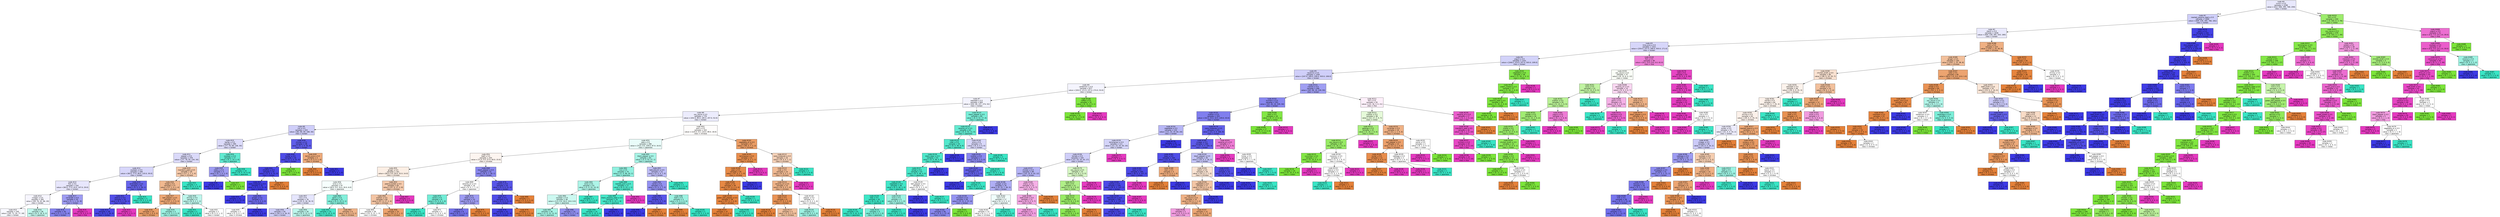 digraph Tree {
node [shape=box, style="filled", color="black", fontname="helvetica"] ;
edge [fontname="helvetica"] ;
0 [label=<node &#35;0<br/>cumin &le; 0.5<br/>samples = 2298<br/>value = [412, 568, 290, 769, 259]<br/>class = korean>, fillcolor="#e8e8fc"] ;
1 [label=<node &#35;1<br/>roasted_sesame_seed &le; 0.5<br/>samples = 1868<br/>value = [409, 228, 284, 766, 181]<br/>class = korean>, fillcolor="#cfcff9"] ;
0 -> 1 [labeldistance=2.5, labelangle=45, headlabel="True"] ;
2 [label=<node &#35;2<br/>starch &le; 0.5<br/>samples = 1636<br/>value = [404, 228, 281, 543, 180]<br/>class = korean>, fillcolor="#e9e9fc"] ;
1 -> 2 ;
3 [label=<node &#35;3<br/>lime_juice &le; 0.5<br/>samples = 1421<br/>value = [254.0, 227.0, 266.0, 503.0, 171.0]<br/>class = korean>, fillcolor="#d7d6fa"] ;
2 -> 3 ;
4 [label=<node &#35;4<br/>yogurt &le; 0.5<br/>samples = 1331<br/>value = [248.0, 214.0, 257.0, 503.0, 109.0]<br/>class = korean>, fillcolor="#d2d2f9"] ;
3 -> 4 ;
5 [label=<node &#35;5<br/>cayenne &le; 0.5<br/>samples = 1283<br/>value = [247.0, 169.0, 256.0, 503.0, 108.0]<br/>class = korean>, fillcolor="#d0cff9"] ;
4 -> 5 ;
6 [label=<node &#35;6<br/>cardamom &le; 0.5<br/>samples = 877<br/>value = [202.0, 111.0, 237.0, 274.0, 53.0]<br/>class = korean>, fillcolor="#f4f4fd"] ;
5 -> 6 ;
7 [label=<node &#35;7<br/>seaweed &le; 0.5<br/>samples = 845<br/>value = [202, 80, 237, 274, 52]<br/>class = korean>, fillcolor="#f3f3fd"] ;
6 -> 7 ;
8 [label=<node &#35;8<br/>soy_sauce &le; 0.5<br/>samples = 776<br/>value = [202.0, 80.0, 185.0, 257.0, 52.0]<br/>class = korean>, fillcolor="#ececfd"] ;
7 -> 8 ;
9 [label=<node &#35;9<br/>nut &le; 0.5<br/>samples = 433<br/>value = [82, 80, 69, 168, 34]<br/>class = korean>, fillcolor="#cfcef9"] ;
8 -> 9 ;
10 [label=<node &#35;10<br/>barley &le; 0.5<br/>samples = 395<br/>value = [77, 79, 69, 136, 34]<br/>class = korean>, fillcolor="#dcdbfa"] ;
9 -> 10 ;
11 [label=<node &#35;11<br/>pepper &le; 0.5<br/>samples = 378<br/>value = [77, 78, 55, 134, 34]<br/>class = korean>, fillcolor="#dbdafa"] ;
10 -> 11 ;
12 [label=<node &#35;12<br/>soybean &le; 0.5<br/>samples = 348<br/>value = [60.0, 77.0, 48.0, 133.0, 30.0]<br/>class = korean>, fillcolor="#d7d6fa"] ;
11 -> 12 ;
13 [label=<node &#35;13<br/>fish &le; 0.5<br/>samples = 316<br/>value = [60.0, 77.0, 43.0, 107.0, 29.0]<br/>class = korean>, fillcolor="#e7e6fc"] ;
12 -> 13 ;
14 [label=<node &#35;14<br/>vinegar &le; 0.5<br/>samples = 283<br/>value = [59, 76, 42, 86, 20]<br/>class = korean>, fillcolor="#f6f5fe"] ;
13 -> 14 ;
15 [label=<node &#35;15<br/>samples = 245<br/>value = [55, 71, 24, 77, 18]<br/>class = korean>, fillcolor="#f8f8fe"] ;
14 -> 15 ;
16 [label=<node &#35;16<br/>samples = 38<br/>value = [4, 5, 18, 9, 2]<br/>class = japanese>, fillcolor="#c2f7ed"] ;
14 -> 16 ;
17 [label=<node &#35;17<br/>coriander &le; 0.5<br/>samples = 33<br/>value = [1, 1, 1, 21, 9]<br/>class = korean>, fillcolor="#9e9cf2"] ;
13 -> 17 ;
18 [label=<node &#35;18<br/>samples = 30<br/>value = [1, 1, 1, 21, 6]<br/>class = korean>, fillcolor="#8583ef"] ;
17 -> 18 ;
19 [label=<node &#35;19<br/>samples = 3<br/>value = [0, 0, 0, 0, 3]<br/>class = thai>, fillcolor="#e539c0"] ;
17 -> 19 ;
20 [label=<node &#35;20<br/>enokidake &le; 0.5<br/>samples = 32<br/>value = [0, 0, 5, 26, 1]<br/>class = korean>, fillcolor="#6765eb"] ;
12 -> 20 ;
21 [label=<node &#35;21<br/>peanut &le; 0.5<br/>samples = 29<br/>value = [0, 0, 2, 26, 1]<br/>class = korean>, fillcolor="#524fe8"] ;
20 -> 21 ;
22 [label=<node &#35;22<br/>samples = 28<br/>value = [0, 0, 2, 26, 0]<br/>class = korean>, fillcolor="#4b48e7"] ;
21 -> 22 ;
23 [label=<node &#35;23<br/>samples = 1<br/>value = [0, 0, 0, 0, 1]<br/>class = thai>, fillcolor="#e539c0"] ;
21 -> 23 ;
24 [label=<node &#35;24<br/>samples = 3<br/>value = [0, 0, 3, 0, 0]<br/>class = japanese>, fillcolor="#39e5c5"] ;
20 -> 24 ;
25 [label=<node &#35;25<br/>mandarin_peel &le; 0.5<br/>samples = 30<br/>value = [17, 1, 7, 1, 4]<br/>class = chinese>, fillcolor="#f4c8a9"] ;
11 -> 25 ;
26 [label=<node &#35;26<br/>bread &le; 0.5<br/>samples = 27<br/>value = [17, 1, 4, 1, 4]<br/>class = chinese>, fillcolor="#f0b88f"] ;
25 -> 26 ;
27 [label=<node &#35;27<br/>bell_pepper &le; 0.5<br/>samples = 23<br/>value = [17, 1, 2, 0, 3]<br/>class = chinese>, fillcolor="#eda774"] ;
26 -> 27 ;
28 [label=<node &#35;28<br/>samples = 20<br/>value = [16, 1, 0, 0, 3]<br/>class = chinese>, fillcolor="#eb9f68"] ;
27 -> 28 ;
29 [label=<node &#35;29<br/>samples = 3<br/>value = [1, 0, 2, 0, 0]<br/>class = japanese>, fillcolor="#9cf2e2"] ;
27 -> 29 ;
30 [label=<node &#35;30<br/>shrimp &le; 0.5<br/>samples = 4<br/>value = [0, 0, 2, 1, 1]<br/>class = japanese>, fillcolor="#bdf6ec"] ;
26 -> 30 ;
31 [label=<node &#35;31<br/>samples = 2<br/>value = [0, 0, 2, 0, 0]<br/>class = japanese>, fillcolor="#39e5c5"] ;
30 -> 31 ;
32 [label=<node &#35;32<br/>samples = 2<br/>value = [0, 0, 0, 1, 1]<br/>class = korean>, fillcolor="#ffffff"] ;
30 -> 32 ;
33 [label=<node &#35;33<br/>samples = 3<br/>value = [0, 0, 3, 0, 0]<br/>class = japanese>, fillcolor="#39e5c5"] ;
25 -> 33 ;
34 [label=<node &#35;34<br/>soybean &le; 0.5<br/>samples = 17<br/>value = [0, 1, 14, 2, 0]<br/>class = japanese>, fillcolor="#61ead1"] ;
10 -> 34 ;
35 [label=<node &#35;35<br/>celery &le; 0.5<br/>samples = 3<br/>value = [0, 1, 0, 2, 0]<br/>class = korean>, fillcolor="#9e9cf2"] ;
34 -> 35 ;
36 [label=<node &#35;36<br/>samples = 2<br/>value = [0, 0, 0, 2, 0]<br/>class = korean>, fillcolor="#3c39e5"] ;
35 -> 36 ;
37 [label=<node &#35;37<br/>samples = 1<br/>value = [0, 1, 0, 0, 0]<br/>class = indian>, fillcolor="#7be539"] ;
35 -> 37 ;
38 [label=<node &#35;38<br/>samples = 14<br/>value = [0, 0, 14, 0, 0]<br/>class = japanese>, fillcolor="#39e5c5"] ;
34 -> 38 ;
39 [label=<node &#35;39<br/>chicken &le; 0.5<br/>samples = 38<br/>value = [5, 1, 0, 32, 0]<br/>class = korean>, fillcolor="#5f5dea"] ;
9 -> 39 ;
40 [label=<node &#35;40<br/>butter &le; 0.5<br/>samples = 34<br/>value = [2, 1, 0, 31, 0]<br/>class = korean>, fillcolor="#4e4ce7"] ;
39 -> 40 ;
41 [label=<node &#35;41<br/>shellfish &le; 0.5<br/>samples = 33<br/>value = [2, 0, 0, 31, 0]<br/>class = korean>, fillcolor="#4946e7"] ;
40 -> 41 ;
42 [label=<node &#35;42<br/>cane_molasses &le; 0.5<br/>samples = 32<br/>value = [1, 0, 0, 31, 0]<br/>class = korean>, fillcolor="#423fe6"] ;
41 -> 42 ;
43 [label=<node &#35;43<br/>samples = 27<br/>value = [0, 0, 0, 27, 0]<br/>class = korean>, fillcolor="#3c39e5"] ;
42 -> 43 ;
44 [label=<node &#35;44<br/>ginger &le; 0.5<br/>samples = 5<br/>value = [1, 0, 0, 4, 0]<br/>class = korean>, fillcolor="#6d6aec"] ;
42 -> 44 ;
45 [label=<node &#35;45<br/>samples = 2<br/>value = [1, 0, 0, 1, 0]<br/>class = chinese>, fillcolor="#ffffff"] ;
44 -> 45 ;
46 [label=<node &#35;46<br/>samples = 3<br/>value = [0, 0, 0, 3, 0]<br/>class = korean>, fillcolor="#3c39e5"] ;
44 -> 46 ;
47 [label=<node &#35;47<br/>samples = 1<br/>value = [1, 0, 0, 0, 0]<br/>class = chinese>, fillcolor="#e58139"] ;
41 -> 47 ;
48 [label=<node &#35;48<br/>samples = 1<br/>value = [0, 1, 0, 0, 0]<br/>class = indian>, fillcolor="#7be539"] ;
40 -> 48 ;
49 [label=<node &#35;49<br/>lemon_juice &le; 0.5<br/>samples = 4<br/>value = [3, 0, 0, 1, 0]<br/>class = chinese>, fillcolor="#eeab7b"] ;
39 -> 49 ;
50 [label=<node &#35;50<br/>samples = 3<br/>value = [3, 0, 0, 0, 0]<br/>class = chinese>, fillcolor="#e58139"] ;
49 -> 50 ;
51 [label=<node &#35;51<br/>samples = 1<br/>value = [0, 0, 0, 1, 0]<br/>class = korean>, fillcolor="#3c39e5"] ;
49 -> 51 ;
52 [label=<node &#35;52<br/>pork &le; 0.5<br/>samples = 343<br/>value = [120.0, 0.0, 116.0, 89.0, 18.0]<br/>class = chinese>, fillcolor="#fffdfc"] ;
8 -> 52 ;
53 [label=<node &#35;53<br/>sake &le; 0.5<br/>samples = 286<br/>value = [74.0, 0.0, 109.0, 87.0, 16.0]<br/>class = japanese>, fillcolor="#e9fcf9"] ;
52 -> 53 ;
54 [label=<node &#35;54<br/>beef &le; 0.5<br/>samples = 203<br/>value = [71.0, 0.0, 57.0, 60.0, 15.0]<br/>class = chinese>, fillcolor="#fdf5f0"] ;
53 -> 54 ;
55 [label=<node &#35;55<br/>ginger &le; 0.5<br/>samples = 161<br/>value = [65.0, 0.0, 50.0, 32.0, 14.0]<br/>class = chinese>, fillcolor="#fbeee4"] ;
54 -> 55 ;
56 [label=<node &#35;56<br/>wine &le; 0.5<br/>samples = 97<br/>value = [28.0, 0.0, 33.0, 30.0, 6.0]<br/>class = japanese>, fillcolor="#f6fefc"] ;
55 -> 56 ;
57 [label=<node &#35;57<br/>rice &le; 0.5<br/>samples = 76<br/>value = [23, 0, 18, 30, 5]<br/>class = korean>, fillcolor="#e5e5fc"] ;
56 -> 57 ;
58 [label=<node &#35;58<br/>samples = 50<br/>value = [18, 0, 6, 26, 0]<br/>class = korean>, fillcolor="#cecef8"] ;
57 -> 58 ;
59 [label=<node &#35;59<br/>samples = 26<br/>value = [5, 0, 12, 4, 5]<br/>class = japanese>, fillcolor="#bdf6ec"] ;
57 -> 59 ;
60 [label=<node &#35;60<br/>garlic &le; 0.5<br/>samples = 21<br/>value = [5, 0, 15, 0, 1]<br/>class = japanese>, fillcolor="#83efdb"] ;
56 -> 60 ;
61 [label=<node &#35;61<br/>samples = 15<br/>value = [1, 0, 14, 0, 0]<br/>class = japanese>, fillcolor="#47e7c9"] ;
60 -> 61 ;
62 [label=<node &#35;62<br/>samples = 6<br/>value = [4, 0, 1, 0, 1]<br/>class = chinese>, fillcolor="#efb388"] ;
60 -> 62 ;
63 [label=<node &#35;63<br/>peanut_butter &le; 0.5<br/>samples = 64<br/>value = [37, 0, 17, 2, 8]<br/>class = chinese>, fillcolor="#f4c9ab"] ;
55 -> 63 ;
64 [label=<node &#35;64<br/>scallion &le; 0.5<br/>samples = 60<br/>value = [37, 0, 17, 2, 4]<br/>class = chinese>, fillcolor="#f3c4a3"] ;
63 -> 64 ;
65 [label=<node &#35;65<br/>samples = 28<br/>value = [12, 0, 12, 1, 3]<br/>class = chinese>, fillcolor="#ffffff"] ;
64 -> 65 ;
66 [label=<node &#35;66<br/>samples = 32<br/>value = [25, 0, 5, 1, 1]<br/>class = chinese>, fillcolor="#eca26c"] ;
64 -> 66 ;
67 [label=<node &#35;67<br/>samples = 4<br/>value = [0, 0, 0, 0, 4]<br/>class = thai>, fillcolor="#e539c0"] ;
63 -> 67 ;
68 [label=<node &#35;68<br/>black_pepper &le; 0.5<br/>samples = 42<br/>value = [6, 0, 7, 28, 1]<br/>class = korean>, fillcolor="#8a88ef"] ;
54 -> 68 ;
69 [label=<node &#35;69<br/>sesame_oil &le; 0.5<br/>samples = 18<br/>value = [3, 0, 7, 7, 1]<br/>class = japanese>, fillcolor="#ffffff"] ;
68 -> 69 ;
70 [label=<node &#35;70<br/>carrot &le; 0.5<br/>samples = 8<br/>value = [1, 0, 6, 1, 0]<br/>class = japanese>, fillcolor="#72ecd6"] ;
69 -> 70 ;
71 [label=<node &#35;71<br/>samples = 6<br/>value = [0, 0, 6, 0, 0]<br/>class = japanese>, fillcolor="#39e5c5"] ;
70 -> 71 ;
72 [label=<node &#35;72<br/>samples = 2<br/>value = [1, 0, 0, 1, 0]<br/>class = chinese>, fillcolor="#ffffff"] ;
70 -> 72 ;
73 [label=<node &#35;73<br/>bean &le; 0.5<br/>samples = 10<br/>value = [2, 0, 1, 6, 1]<br/>class = korean>, fillcolor="#9e9cf2"] ;
69 -> 73 ;
74 [label=<node &#35;74<br/>samples = 8<br/>value = [0, 0, 1, 6, 1]<br/>class = korean>, fillcolor="#7472ec"] ;
73 -> 74 ;
75 [label=<node &#35;75<br/>samples = 2<br/>value = [2, 0, 0, 0, 0]<br/>class = chinese>, fillcolor="#e58139"] ;
73 -> 75 ;
76 [label=<node &#35;76<br/>cilantro &le; 0.5<br/>samples = 24<br/>value = [3, 0, 0, 21, 0]<br/>class = korean>, fillcolor="#5855e9"] ;
68 -> 76 ;
77 [label=<node &#35;77<br/>leek &le; 0.5<br/>samples = 23<br/>value = [2, 0, 0, 21, 0]<br/>class = korean>, fillcolor="#4f4ce7"] ;
76 -> 77 ;
78 [label=<node &#35;78<br/>samples = 22<br/>value = [1, 0, 0, 21, 0]<br/>class = korean>, fillcolor="#4542e6"] ;
77 -> 78 ;
79 [label=<node &#35;79<br/>samples = 1<br/>value = [1, 0, 0, 0, 0]<br/>class = chinese>, fillcolor="#e58139"] ;
77 -> 79 ;
80 [label=<node &#35;80<br/>samples = 1<br/>value = [1, 0, 0, 0, 0]<br/>class = chinese>, fillcolor="#e58139"] ;
76 -> 80 ;
81 [label=<node &#35;81<br/>black_pepper &le; 0.5<br/>samples = 83<br/>value = [3, 0, 52, 27, 1]<br/>class = japanese>, fillcolor="#a7f3e5"] ;
53 -> 81 ;
82 [label=<node &#35;82<br/>rice &le; 0.5<br/>samples = 70<br/>value = [1, 0, 48, 20, 1]<br/>class = japanese>, fillcolor="#90f0df"] ;
81 -> 82 ;
83 [label=<node &#35;83<br/>wine &le; 0.5<br/>samples = 53<br/>value = [1, 0, 33, 19, 0]<br/>class = japanese>, fillcolor="#adf4e7"] ;
82 -> 83 ;
84 [label=<node &#35;84<br/>soybean &le; 0.5<br/>samples = 46<br/>value = [1.0, 0.0, 26.0, 19.0, 0.0]<br/>class = japanese>, fillcolor="#ccf8f0"] ;
83 -> 84 ;
85 [label=<node &#35;85<br/>samples = 36<br/>value = [1, 0, 23, 12, 0]<br/>class = japanese>, fillcolor="#a4f3e4"] ;
84 -> 85 ;
86 [label=<node &#35;86<br/>samples = 10<br/>value = [0, 0, 3, 7, 0]<br/>class = korean>, fillcolor="#908ef0"] ;
84 -> 86 ;
87 [label=<node &#35;87<br/>samples = 7<br/>value = [0, 0, 7, 0, 0]<br/>class = japanese>, fillcolor="#39e5c5"] ;
83 -> 87 ;
88 [label=<node &#35;88<br/>roasted_pork &le; 0.5<br/>samples = 17<br/>value = [0, 0, 15, 1, 1]<br/>class = japanese>, fillcolor="#52e8cc"] ;
82 -> 88 ;
89 [label=<node &#35;89<br/>black_sesame_seed &le; 0.5<br/>samples = 16<br/>value = [0, 0, 15, 1, 0]<br/>class = japanese>, fillcolor="#46e7c9"] ;
88 -> 89 ;
90 [label=<node &#35;90<br/>samples = 15<br/>value = [0, 0, 15, 0, 0]<br/>class = japanese>, fillcolor="#39e5c5"] ;
89 -> 90 ;
91 [label=<node &#35;91<br/>samples = 1<br/>value = [0, 0, 0, 1, 0]<br/>class = korean>, fillcolor="#3c39e5"] ;
89 -> 91 ;
92 [label=<node &#35;92<br/>samples = 1<br/>value = [0, 0, 0, 0, 1]<br/>class = thai>, fillcolor="#e539c0"] ;
88 -> 92 ;
93 [label=<node &#35;93<br/>katsuobushi &le; 0.5<br/>samples = 13<br/>value = [2, 0, 4, 7, 0]<br/>class = korean>, fillcolor="#bebdf6"] ;
81 -> 93 ;
94 [label=<node &#35;94<br/>carrot &le; 0.5<br/>samples = 11<br/>value = [2, 0, 2, 7, 0]<br/>class = korean>, fillcolor="#9391f1"] ;
93 -> 94 ;
95 [label=<node &#35;95<br/>honey &le; 0.5<br/>samples = 8<br/>value = [1, 0, 0, 7, 0]<br/>class = korean>, fillcolor="#5855e9"] ;
94 -> 95 ;
96 [label=<node &#35;96<br/>samples = 7<br/>value = [0, 0, 0, 7, 0]<br/>class = korean>, fillcolor="#3c39e5"] ;
95 -> 96 ;
97 [label=<node &#35;97<br/>samples = 1<br/>value = [1, 0, 0, 0, 0]<br/>class = chinese>, fillcolor="#e58139"] ;
95 -> 97 ;
98 [label=<node &#35;98<br/>beef &le; 0.5<br/>samples = 3<br/>value = [1, 0, 2, 0, 0]<br/>class = japanese>, fillcolor="#9cf2e2"] ;
94 -> 98 ;
99 [label=<node &#35;99<br/>samples = 1<br/>value = [1, 0, 0, 0, 0]<br/>class = chinese>, fillcolor="#e58139"] ;
98 -> 99 ;
100 [label=<node &#35;100<br/>samples = 2<br/>value = [0, 0, 2, 0, 0]<br/>class = japanese>, fillcolor="#39e5c5"] ;
98 -> 100 ;
101 [label=<node &#35;101<br/>samples = 2<br/>value = [0, 0, 2, 0, 0]<br/>class = japanese>, fillcolor="#39e5c5"] ;
93 -> 101 ;
102 [label=<node &#35;102<br/>vegetable_oil &le; 0.5<br/>samples = 57<br/>value = [46, 0, 7, 2, 2]<br/>class = chinese>, fillcolor="#eb9d65"] ;
52 -> 102 ;
103 [label=<node &#35;103<br/>lemongrass &le; 0.5<br/>samples = 41<br/>value = [37, 0, 2, 1, 1]<br/>class = chinese>, fillcolor="#e88e4d"] ;
102 -> 103 ;
104 [label=<node &#35;104<br/>pear &le; 0.5<br/>samples = 40<br/>value = [37, 0, 2, 1, 0]<br/>class = chinese>, fillcolor="#e78b49"] ;
103 -> 104 ;
105 [label=<node &#35;105<br/>radish &le; 0.5<br/>samples = 39<br/>value = [37, 0, 2, 0, 0]<br/>class = chinese>, fillcolor="#e68844"] ;
104 -> 105 ;
106 [label=<node &#35;106<br/>green_bell_pepper &le; 0.5<br/>samples = 38<br/>value = [37, 0, 1, 0, 0]<br/>class = chinese>, fillcolor="#e6843e"] ;
105 -> 106 ;
107 [label=<node &#35;107<br/>samples = 37<br/>value = [37, 0, 0, 0, 0]<br/>class = chinese>, fillcolor="#e58139"] ;
106 -> 107 ;
108 [label=<node &#35;108<br/>samples = 1<br/>value = [0, 0, 1, 0, 0]<br/>class = japanese>, fillcolor="#39e5c5"] ;
106 -> 108 ;
109 [label=<node &#35;109<br/>samples = 1<br/>value = [0, 0, 1, 0, 0]<br/>class = japanese>, fillcolor="#39e5c5"] ;
105 -> 109 ;
110 [label=<node &#35;110<br/>samples = 1<br/>value = [0, 0, 0, 1, 0]<br/>class = korean>, fillcolor="#3c39e5"] ;
104 -> 110 ;
111 [label=<node &#35;111<br/>samples = 1<br/>value = [0, 0, 0, 0, 1]<br/>class = thai>, fillcolor="#e539c0"] ;
103 -> 111 ;
112 [label=<node &#35;112<br/>cane_molasses &le; 0.5<br/>samples = 16<br/>value = [9, 0, 5, 1, 1]<br/>class = chinese>, fillcolor="#f6d1b7"] ;
102 -> 112 ;
113 [label=<node &#35;113<br/>crab &le; 0.5<br/>samples = 14<br/>value = [9, 0, 3, 1, 1]<br/>class = chinese>, fillcolor="#f1ba93"] ;
112 -> 113 ;
114 [label=<node &#35;114<br/>sesame_oil &le; 0.5<br/>samples = 13<br/>value = [9, 0, 3, 1, 0]<br/>class = chinese>, fillcolor="#efb388"] ;
113 -> 114 ;
115 [label=<node &#35;115<br/>sake &le; 0.5<br/>samples = 8<br/>value = [7, 0, 1, 0, 0]<br/>class = chinese>, fillcolor="#e99355"] ;
114 -> 115 ;
116 [label=<node &#35;116<br/>samples = 5<br/>value = [5, 0, 0, 0, 0]<br/>class = chinese>, fillcolor="#e58139"] ;
115 -> 116 ;
117 [label=<node &#35;117<br/>samples = 3<br/>value = [2, 0, 1, 0, 0]<br/>class = chinese>, fillcolor="#f2c09c"] ;
115 -> 117 ;
118 [label=<node &#35;118<br/>pepper &le; 0.5<br/>samples = 5<br/>value = [2, 0, 2, 1, 0]<br/>class = chinese>, fillcolor="#ffffff"] ;
114 -> 118 ;
119 [label=<node &#35;119<br/>samples = 3<br/>value = [0, 0, 2, 1, 0]<br/>class = japanese>, fillcolor="#9cf2e2"] ;
118 -> 119 ;
120 [label=<node &#35;120<br/>samples = 2<br/>value = [2, 0, 0, 0, 0]<br/>class = chinese>, fillcolor="#e58139"] ;
118 -> 120 ;
121 [label=<node &#35;121<br/>samples = 1<br/>value = [0, 0, 0, 0, 1]<br/>class = thai>, fillcolor="#e539c0"] ;
113 -> 121 ;
122 [label=<node &#35;122<br/>samples = 2<br/>value = [0, 0, 2, 0, 0]<br/>class = japanese>, fillcolor="#39e5c5"] ;
112 -> 122 ;
123 [label=<node &#35;123<br/>black_pepper &le; 0.5<br/>samples = 69<br/>value = [0, 0, 52, 17, 0]<br/>class = japanese>, fillcolor="#7aeed8"] ;
7 -> 123 ;
124 [label=<node &#35;124<br/>sesame_oil &le; 0.5<br/>samples = 63<br/>value = [0, 0, 52, 11, 0]<br/>class = japanese>, fillcolor="#63ead1"] ;
123 -> 124 ;
125 [label=<node &#35;125<br/>cider &le; 0.5<br/>samples = 54<br/>value = [0, 0, 48, 6, 0]<br/>class = japanese>, fillcolor="#52e8cc"] ;
124 -> 125 ;
126 [label=<node &#35;126<br/>black_bean &le; 0.5<br/>samples = 53<br/>value = [0, 0, 48, 5, 0]<br/>class = japanese>, fillcolor="#4ee8cb"] ;
125 -> 126 ;
127 [label=<node &#35;127<br/>wheat &le; 0.5<br/>samples = 52<br/>value = [0, 0, 48, 4, 0]<br/>class = japanese>, fillcolor="#49e7ca"] ;
126 -> 127 ;
128 [label=<node &#35;128<br/>vegetable &le; 0.5<br/>samples = 48<br/>value = [0, 0, 46, 2, 0]<br/>class = japanese>, fillcolor="#42e6c8"] ;
127 -> 128 ;
129 [label=<node &#35;129<br/>kelp &le; 0.5<br/>samples = 45<br/>value = [0, 0, 44, 1, 0]<br/>class = japanese>, fillcolor="#3de6c6"] ;
128 -> 129 ;
130 [label=<node &#35;130<br/>samples = 41<br/>value = [0, 0, 41, 0, 0]<br/>class = japanese>, fillcolor="#39e5c5"] ;
129 -> 130 ;
131 [label=<node &#35;131<br/>samples = 4<br/>value = [0, 0, 3, 1, 0]<br/>class = japanese>, fillcolor="#7beed8"] ;
129 -> 131 ;
132 [label=<node &#35;132<br/>tuna &le; 0.5<br/>samples = 3<br/>value = [0, 0, 2, 1, 0]<br/>class = japanese>, fillcolor="#9cf2e2"] ;
128 -> 132 ;
133 [label=<node &#35;133<br/>samples = 2<br/>value = [0, 0, 2, 0, 0]<br/>class = japanese>, fillcolor="#39e5c5"] ;
132 -> 133 ;
134 [label=<node &#35;134<br/>samples = 1<br/>value = [0, 0, 0, 1, 0]<br/>class = korean>, fillcolor="#3c39e5"] ;
132 -> 134 ;
135 [label=<node &#35;135<br/>bell_pepper &le; 0.5<br/>samples = 4<br/>value = [0, 0, 2, 2, 0]<br/>class = japanese>, fillcolor="#ffffff"] ;
127 -> 135 ;
136 [label=<node &#35;136<br/>samples = 2<br/>value = [0, 0, 0, 2, 0]<br/>class = korean>, fillcolor="#3c39e5"] ;
135 -> 136 ;
137 [label=<node &#35;137<br/>samples = 2<br/>value = [0, 0, 2, 0, 0]<br/>class = japanese>, fillcolor="#39e5c5"] ;
135 -> 137 ;
138 [label=<node &#35;138<br/>samples = 1<br/>value = [0, 0, 0, 1, 0]<br/>class = korean>, fillcolor="#3c39e5"] ;
126 -> 138 ;
139 [label=<node &#35;139<br/>samples = 1<br/>value = [0, 0, 0, 1, 0]<br/>class = korean>, fillcolor="#3c39e5"] ;
125 -> 139 ;
140 [label=<node &#35;140<br/>wine &le; 0.5<br/>samples = 9<br/>value = [0, 0, 4, 5, 0]<br/>class = korean>, fillcolor="#d8d7fa"] ;
124 -> 140 ;
141 [label=<node &#35;141<br/>scallion &le; 0.5<br/>samples = 7<br/>value = [0, 0, 2, 5, 0]<br/>class = korean>, fillcolor="#8a88ef"] ;
140 -> 141 ;
142 [label=<node &#35;142<br/>sesame_seed &le; 0.5<br/>samples = 6<br/>value = [0, 0, 1, 5, 0]<br/>class = korean>, fillcolor="#6361ea"] ;
141 -> 142 ;
143 [label=<node &#35;143<br/>samples = 5<br/>value = [0, 0, 0, 5, 0]<br/>class = korean>, fillcolor="#3c39e5"] ;
142 -> 143 ;
144 [label=<node &#35;144<br/>samples = 1<br/>value = [0, 0, 1, 0, 0]<br/>class = japanese>, fillcolor="#39e5c5"] ;
142 -> 144 ;
145 [label=<node &#35;145<br/>samples = 1<br/>value = [0, 0, 1, 0, 0]<br/>class = japanese>, fillcolor="#39e5c5"] ;
141 -> 145 ;
146 [label=<node &#35;146<br/>samples = 2<br/>value = [0, 0, 2, 0, 0]<br/>class = japanese>, fillcolor="#39e5c5"] ;
140 -> 146 ;
147 [label=<node &#35;147<br/>samples = 6<br/>value = [0, 0, 0, 6, 0]<br/>class = korean>, fillcolor="#3c39e5"] ;
123 -> 147 ;
148 [label=<node &#35;148<br/>coffee &le; 0.5<br/>samples = 32<br/>value = [0, 31, 0, 0, 1]<br/>class = indian>, fillcolor="#7fe63f"] ;
6 -> 148 ;
149 [label=<node &#35;149<br/>samples = 31<br/>value = [0, 31, 0, 0, 0]<br/>class = indian>, fillcolor="#7be539"] ;
148 -> 149 ;
150 [label=<node &#35;150<br/>samples = 1<br/>value = [0, 0, 0, 0, 1]<br/>class = thai>, fillcolor="#e539c0"] ;
148 -> 150 ;
151 [label=<node &#35;151<br/>cilantro &le; 0.5<br/>samples = 406<br/>value = [45, 58, 19, 229, 55]<br/>class = korean>, fillcolor="#9f9ef2"] ;
5 -> 151 ;
152 [label=<node &#35;152<br/>turmeric &le; 0.5<br/>samples = 351<br/>value = [32, 40, 16, 229, 34]<br/>class = korean>, fillcolor="#8887ef"] ;
151 -> 152 ;
153 [label=<node &#35;153<br/>scallion &le; 0.5<br/>samples = 333<br/>value = [32.0, 23.0, 16.0, 229.0, 33.0]<br/>class = korean>, fillcolor="#807eee"] ;
152 -> 153 ;
154 [label=<node &#35;154<br/>vegetable &le; 0.5<br/>samples = 132<br/>value = [11, 23, 10, 64, 24]<br/>class = korean>, fillcolor="#b7b6f5"] ;
153 -> 154 ;
155 [label=<node &#35;155<br/>lemongrass &le; 0.5<br/>samples = 111<br/>value = [11, 23, 10, 43, 24]<br/>class = korean>, fillcolor="#d4d4f9"] ;
154 -> 155 ;
156 [label=<node &#35;156<br/>tomato &le; 0.5<br/>samples = 104<br/>value = [11, 23, 10, 43, 17]<br/>class = korean>, fillcolor="#cfcef9"] ;
155 -> 156 ;
157 [label=<node &#35;157<br/>chicken &le; 0.5<br/>samples = 89<br/>value = [10, 15, 9, 43, 12]<br/>class = korean>, fillcolor="#b5b4f5"] ;
156 -> 157 ;
158 [label=<node &#35;158<br/>vinegar &le; 0.5<br/>samples = 76<br/>value = [9, 15, 7, 40, 5]<br/>class = korean>, fillcolor="#afaef4"] ;
157 -> 158 ;
159 [label=<node &#35;159<br/>mustard &le; 0.5<br/>samples = 59<br/>value = [5, 11, 2, 37, 4]<br/>class = korean>, fillcolor="#9594f1"] ;
158 -> 159 ;
160 [label=<node &#35;160<br/>samples = 56<br/>value = [5, 8, 2, 37, 4]<br/>class = korean>, fillcolor="#8987ef"] ;
159 -> 160 ;
161 [label=<node &#35;161<br/>samples = 3<br/>value = [0, 3, 0, 0, 0]<br/>class = indian>, fillcolor="#7be539"] ;
159 -> 161 ;
162 [label=<node &#35;162<br/>rice &le; 0.5<br/>samples = 17<br/>value = [4, 4, 5, 3, 1]<br/>class = japanese>, fillcolor="#f0fdfb"] ;
158 -> 162 ;
163 [label=<node &#35;163<br/>samples = 13<br/>value = [4, 4, 1, 3, 1]<br/>class = chinese>, fillcolor="#ffffff"] ;
162 -> 163 ;
164 [label=<node &#35;164<br/>samples = 4<br/>value = [0, 0, 4, 0, 0]<br/>class = japanese>, fillcolor="#39e5c5"] ;
162 -> 164 ;
165 [label=<node &#35;165<br/>sherry &le; 0.5<br/>samples = 13<br/>value = [1, 0, 2, 3, 7]<br/>class = thai>, fillcolor="#f5b0e6"] ;
157 -> 165 ;
166 [label=<node &#35;166<br/>beef_broth &le; 0.5<br/>samples = 12<br/>value = [0, 0, 2, 3, 7]<br/>class = thai>, fillcolor="#f3a7e3"] ;
165 -> 166 ;
167 [label=<node &#35;167<br/>samples = 11<br/>value = [0, 0, 1, 3, 7]<br/>class = thai>, fillcolor="#f29ce0"] ;
166 -> 167 ;
168 [label=<node &#35;168<br/>samples = 1<br/>value = [0, 0, 1, 0, 0]<br/>class = japanese>, fillcolor="#39e5c5"] ;
166 -> 168 ;
169 [label=<node &#35;169<br/>samples = 1<br/>value = [1, 0, 0, 0, 0]<br/>class = chinese>, fillcolor="#e58139"] ;
165 -> 169 ;
170 [label=<node &#35;170<br/>soy_sauce &le; 0.5<br/>samples = 15<br/>value = [1, 8, 1, 0, 5]<br/>class = indian>, fillcolor="#d7f7c4"] ;
156 -> 170 ;
171 [label=<node &#35;171<br/>fish &le; 0.5<br/>samples = 12<br/>value = [1, 8, 1, 0, 2]<br/>class = indian>, fillcolor="#b0ef88"] ;
170 -> 171 ;
172 [label=<node &#35;172<br/>egg &le; 0.5<br/>samples = 10<br/>value = [1, 8, 1, 0, 0]<br/>class = indian>, fillcolor="#98eb65"] ;
171 -> 172 ;
173 [label=<node &#35;173<br/>samples = 9<br/>value = [0, 8, 1, 0, 0]<br/>class = indian>, fillcolor="#8ce852"] ;
172 -> 173 ;
174 [label=<node &#35;174<br/>samples = 1<br/>value = [1, 0, 0, 0, 0]<br/>class = chinese>, fillcolor="#e58139"] ;
172 -> 174 ;
175 [label=<node &#35;175<br/>samples = 2<br/>value = [0, 0, 0, 0, 2]<br/>class = thai>, fillcolor="#e539c0"] ;
171 -> 175 ;
176 [label=<node &#35;176<br/>samples = 3<br/>value = [0, 0, 0, 0, 3]<br/>class = thai>, fillcolor="#e539c0"] ;
170 -> 176 ;
177 [label=<node &#35;177<br/>samples = 7<br/>value = [0, 0, 0, 0, 7]<br/>class = thai>, fillcolor="#e539c0"] ;
155 -> 177 ;
178 [label=<node &#35;178<br/>samples = 21<br/>value = [0, 0, 0, 21, 0]<br/>class = korean>, fillcolor="#3c39e5"] ;
154 -> 178 ;
179 [label=<node &#35;179<br/>cane_molasses &le; 0.5<br/>samples = 201<br/>value = [21, 0, 6, 165, 9]<br/>class = korean>, fillcolor="#6361ea"] ;
153 -> 179 ;
180 [label=<node &#35;180<br/>vinegar &le; 0.5<br/>samples = 194<br/>value = [21, 0, 5, 164, 4]<br/>class = korean>, fillcolor="#5e5bea"] ;
179 -> 180 ;
181 [label=<node &#35;181<br/>bean &le; 0.5<br/>samples = 164<br/>value = [11, 0, 3, 148, 2]<br/>class = korean>, fillcolor="#504ee8"] ;
180 -> 181 ;
182 [label=<node &#35;182<br/>basil &le; 0.5<br/>samples = 160<br/>value = [8, 0, 3, 147, 2]<br/>class = korean>, fillcolor="#4d4ae7"] ;
181 -> 182 ;
183 [label=<node &#35;183<br/>cashew &le; 0.5<br/>samples = 159<br/>value = [8, 0, 3, 147, 1]<br/>class = korean>, fillcolor="#4b49e7"] ;
182 -> 183 ;
184 [label=<node &#35;184<br/>katsuobushi &le; 0.5<br/>samples = 158<br/>value = [8, 0, 3, 147, 0]<br/>class = korean>, fillcolor="#4a48e7"] ;
183 -> 184 ;
185 [label=<node &#35;185<br/>samples = 157<br/>value = [8, 0, 2, 147, 0]<br/>class = korean>, fillcolor="#4946e7"] ;
184 -> 185 ;
186 [label=<node &#35;186<br/>samples = 1<br/>value = [0, 0, 1, 0, 0]<br/>class = japanese>, fillcolor="#39e5c5"] ;
184 -> 186 ;
187 [label=<node &#35;187<br/>samples = 1<br/>value = [0, 0, 0, 0, 1]<br/>class = thai>, fillcolor="#e539c0"] ;
183 -> 187 ;
188 [label=<node &#35;188<br/>samples = 1<br/>value = [0, 0, 0, 0, 1]<br/>class = thai>, fillcolor="#e539c0"] ;
182 -> 188 ;
189 [label=<node &#35;189<br/>clam &le; 0.5<br/>samples = 4<br/>value = [3, 0, 0, 1, 0]<br/>class = chinese>, fillcolor="#eeab7b"] ;
181 -> 189 ;
190 [label=<node &#35;190<br/>samples = 3<br/>value = [3, 0, 0, 0, 0]<br/>class = chinese>, fillcolor="#e58139"] ;
189 -> 190 ;
191 [label=<node &#35;191<br/>samples = 1<br/>value = [0, 0, 0, 1, 0]<br/>class = korean>, fillcolor="#3c39e5"] ;
189 -> 191 ;
192 [label=<node &#35;192<br/>black_pepper &le; 0.5<br/>samples = 30<br/>value = [10, 0, 2, 16, 2]<br/>class = korean>, fillcolor="#c4c4f7"] ;
180 -> 192 ;
193 [label=<node &#35;193<br/>radish &le; 0.5<br/>samples = 20<br/>value = [10, 0, 1, 7, 2]<br/>class = chinese>, fillcolor="#f9e2d1"] ;
192 -> 193 ;
194 [label=<node &#35;194<br/>vegetable &le; 0.5<br/>samples = 17<br/>value = [10, 0, 1, 4, 2]<br/>class = chinese>, fillcolor="#f3c5a4"] ;
193 -> 194 ;
195 [label=<node &#35;195<br/>soy_sauce &le; 0.5<br/>samples = 15<br/>value = [10, 0, 1, 2, 2]<br/>class = chinese>, fillcolor="#efb185"] ;
194 -> 195 ;
196 [label=<node &#35;196<br/>samples = 3<br/>value = [1, 0, 0, 0, 2]<br/>class = thai>, fillcolor="#f29ce0"] ;
195 -> 196 ;
197 [label=<node &#35;197<br/>samples = 12<br/>value = [9, 0, 1, 2, 0]<br/>class = chinese>, fillcolor="#eda774"] ;
195 -> 197 ;
198 [label=<node &#35;198<br/>samples = 2<br/>value = [0, 0, 0, 2, 0]<br/>class = korean>, fillcolor="#3c39e5"] ;
194 -> 198 ;
199 [label=<node &#35;199<br/>samples = 3<br/>value = [0, 0, 0, 3, 0]<br/>class = korean>, fillcolor="#3c39e5"] ;
193 -> 199 ;
200 [label=<node &#35;200<br/>shallot &le; 0.5<br/>samples = 10<br/>value = [0, 0, 1, 9, 0]<br/>class = korean>, fillcolor="#524fe8"] ;
192 -> 200 ;
201 [label=<node &#35;201<br/>samples = 9<br/>value = [0, 0, 0, 9, 0]<br/>class = korean>, fillcolor="#3c39e5"] ;
200 -> 201 ;
202 [label=<node &#35;202<br/>samples = 1<br/>value = [0, 0, 1, 0, 0]<br/>class = japanese>, fillcolor="#39e5c5"] ;
200 -> 202 ;
203 [label=<node &#35;203<br/>sesame_oil &le; 0.5<br/>samples = 7<br/>value = [0, 0, 1, 1, 5]<br/>class = thai>, fillcolor="#ee7bd5"] ;
179 -> 203 ;
204 [label=<node &#35;204<br/>samples = 5<br/>value = [0, 0, 0, 0, 5]<br/>class = thai>, fillcolor="#e539c0"] ;
203 -> 204 ;
205 [label=<node &#35;205<br/>honey &le; 0.5<br/>samples = 2<br/>value = [0, 0, 1, 1, 0]<br/>class = japanese>, fillcolor="#ffffff"] ;
203 -> 205 ;
206 [label=<node &#35;206<br/>samples = 1<br/>value = [0, 0, 0, 1, 0]<br/>class = korean>, fillcolor="#3c39e5"] ;
205 -> 206 ;
207 [label=<node &#35;207<br/>samples = 1<br/>value = [0, 0, 1, 0, 0]<br/>class = japanese>, fillcolor="#39e5c5"] ;
205 -> 207 ;
208 [label=<node &#35;208<br/>basil &le; 0.5<br/>samples = 18<br/>value = [0, 17, 0, 0, 1]<br/>class = indian>, fillcolor="#83e745"] ;
152 -> 208 ;
209 [label=<node &#35;209<br/>samples = 17<br/>value = [0, 17, 0, 0, 0]<br/>class = indian>, fillcolor="#7be539"] ;
208 -> 209 ;
210 [label=<node &#35;210<br/>samples = 1<br/>value = [0, 0, 0, 0, 1]<br/>class = thai>, fillcolor="#e539c0"] ;
208 -> 210 ;
211 [label=<node &#35;211<br/>fish &le; 0.5<br/>samples = 55<br/>value = [13, 18, 3, 0, 21]<br/>class = thai>, fillcolor="#fdeffa"] ;
151 -> 211 ;
212 [label=<node &#35;212<br/>scallion &le; 0.5<br/>samples = 38<br/>value = [12, 17, 2, 0, 7]<br/>class = indian>, fillcolor="#e6fad9"] ;
211 -> 212 ;
213 [label=<node &#35;213<br/>galanga &le; 0.5<br/>samples = 22<br/>value = [1, 16, 1, 0, 4]<br/>class = indian>, fillcolor="#a7ee7b"] ;
212 -> 213 ;
214 [label=<node &#35;214<br/>soy_sauce &le; 0.5<br/>samples = 20<br/>value = [1, 16, 1, 0, 2]<br/>class = indian>, fillcolor="#98eb65"] ;
213 -> 214 ;
215 [label=<node &#35;215<br/>cucumber &le; 0.5<br/>samples = 17<br/>value = [0, 16, 0, 0, 1]<br/>class = indian>, fillcolor="#83e745"] ;
214 -> 215 ;
216 [label=<node &#35;216<br/>samples = 16<br/>value = [0, 16, 0, 0, 0]<br/>class = indian>, fillcolor="#7be539"] ;
215 -> 216 ;
217 [label=<node &#35;217<br/>samples = 1<br/>value = [0, 0, 0, 0, 1]<br/>class = thai>, fillcolor="#e539c0"] ;
215 -> 217 ;
218 [label=<node &#35;218<br/>macaroni &le; 0.5<br/>samples = 3<br/>value = [1, 0, 1, 0, 1]<br/>class = chinese>, fillcolor="#ffffff"] ;
214 -> 218 ;
219 [label=<node &#35;219<br/>peanut &le; 0.5<br/>samples = 2<br/>value = [1, 0, 1, 0, 0]<br/>class = chinese>, fillcolor="#ffffff"] ;
218 -> 219 ;
220 [label=<node &#35;220<br/>samples = 1<br/>value = [0, 0, 1, 0, 0]<br/>class = japanese>, fillcolor="#39e5c5"] ;
219 -> 220 ;
221 [label=<node &#35;221<br/>samples = 1<br/>value = [1, 0, 0, 0, 0]<br/>class = chinese>, fillcolor="#e58139"] ;
219 -> 221 ;
222 [label=<node &#35;222<br/>samples = 1<br/>value = [0, 0, 0, 0, 1]<br/>class = thai>, fillcolor="#e539c0"] ;
218 -> 222 ;
223 [label=<node &#35;223<br/>samples = 2<br/>value = [0, 0, 0, 0, 2]<br/>class = thai>, fillcolor="#e539c0"] ;
213 -> 223 ;
224 [label=<node &#35;224<br/>coriander &le; 0.5<br/>samples = 16<br/>value = [11, 1, 1, 0, 3]<br/>class = chinese>, fillcolor="#efb185"] ;
212 -> 224 ;
225 [label=<node &#35;225<br/>bell_pepper &le; 0.5<br/>samples = 14<br/>value = [11, 0, 1, 0, 2]<br/>class = chinese>, fillcolor="#eca06b"] ;
224 -> 225 ;
226 [label=<node &#35;226<br/>oyster &le; 0.5<br/>samples = 12<br/>value = [11, 0, 0, 0, 1]<br/>class = chinese>, fillcolor="#e78c4b"] ;
225 -> 226 ;
227 [label=<node &#35;227<br/>samples = 11<br/>value = [11, 0, 0, 0, 0]<br/>class = chinese>, fillcolor="#e58139"] ;
226 -> 227 ;
228 [label=<node &#35;228<br/>samples = 1<br/>value = [0, 0, 0, 0, 1]<br/>class = thai>, fillcolor="#e539c0"] ;
226 -> 228 ;
229 [label=<node &#35;229<br/>cabbage &le; 0.5<br/>samples = 2<br/>value = [0, 0, 1, 0, 1]<br/>class = japanese>, fillcolor="#ffffff"] ;
225 -> 229 ;
230 [label=<node &#35;230<br/>samples = 1<br/>value = [0, 0, 0, 0, 1]<br/>class = thai>, fillcolor="#e539c0"] ;
229 -> 230 ;
231 [label=<node &#35;231<br/>samples = 1<br/>value = [0, 0, 1, 0, 0]<br/>class = japanese>, fillcolor="#39e5c5"] ;
229 -> 231 ;
232 [label=<node &#35;232<br/>carrot &le; 0.5<br/>samples = 2<br/>value = [0, 1, 0, 0, 1]<br/>class = indian>, fillcolor="#ffffff"] ;
224 -> 232 ;
233 [label=<node &#35;233<br/>samples = 1<br/>value = [0, 0, 0, 0, 1]<br/>class = thai>, fillcolor="#e539c0"] ;
232 -> 233 ;
234 [label=<node &#35;234<br/>samples = 1<br/>value = [0, 1, 0, 0, 0]<br/>class = indian>, fillcolor="#7be539"] ;
232 -> 234 ;
235 [label=<node &#35;235<br/>sesame_oil &le; 0.5<br/>samples = 17<br/>value = [1, 1, 1, 0, 14]<br/>class = thai>, fillcolor="#ea5ecc"] ;
211 -> 235 ;
236 [label=<node &#35;236<br/>mandarin_peel &le; 0.5<br/>samples = 16<br/>value = [0, 1, 1, 0, 14]<br/>class = thai>, fillcolor="#e853c8"] ;
235 -> 236 ;
237 [label=<node &#35;237<br/>turmeric &le; 0.5<br/>samples = 15<br/>value = [0, 1, 0, 0, 14]<br/>class = thai>, fillcolor="#e747c4"] ;
236 -> 237 ;
238 [label=<node &#35;238<br/>samples = 14<br/>value = [0, 0, 0, 0, 14]<br/>class = thai>, fillcolor="#e539c0"] ;
237 -> 238 ;
239 [label=<node &#35;239<br/>samples = 1<br/>value = [0, 1, 0, 0, 0]<br/>class = indian>, fillcolor="#7be539"] ;
237 -> 239 ;
240 [label=<node &#35;240<br/>samples = 1<br/>value = [0, 0, 1, 0, 0]<br/>class = japanese>, fillcolor="#39e5c5"] ;
236 -> 240 ;
241 [label=<node &#35;241<br/>samples = 1<br/>value = [1, 0, 0, 0, 0]<br/>class = chinese>, fillcolor="#e58139"] ;
235 -> 241 ;
242 [label=<node &#35;242<br/>vegetable &le; 0.5<br/>samples = 48<br/>value = [1, 45, 1, 0, 1]<br/>class = indian>, fillcolor="#83e746"] ;
4 -> 242 ;
243 [label=<node &#35;243<br/>cream_cheese &le; 0.5<br/>samples = 47<br/>value = [1, 45, 1, 0, 0]<br/>class = indian>, fillcolor="#81e642"] ;
242 -> 243 ;
244 [label=<node &#35;244<br/>sesame_seed &le; 0.5<br/>samples = 46<br/>value = [1, 45, 0, 0, 0]<br/>class = indian>, fillcolor="#7ee63d"] ;
243 -> 244 ;
245 [label=<node &#35;245<br/>samples = 45<br/>value = [0, 45, 0, 0, 0]<br/>class = indian>, fillcolor="#7be539"] ;
244 -> 245 ;
246 [label=<node &#35;246<br/>samples = 1<br/>value = [1, 0, 0, 0, 0]<br/>class = chinese>, fillcolor="#e58139"] ;
244 -> 246 ;
247 [label=<node &#35;247<br/>samples = 1<br/>value = [0, 0, 1, 0, 0]<br/>class = japanese>, fillcolor="#39e5c5"] ;
243 -> 247 ;
248 [label=<node &#35;248<br/>samples = 1<br/>value = [0, 0, 0, 0, 1]<br/>class = thai>, fillcolor="#e539c0"] ;
242 -> 248 ;
249 [label=<node &#35;249<br/>fish &le; 0.5<br/>samples = 90<br/>value = [6.0, 13.0, 9.0, 0.0, 62.0]<br/>class = thai>, fillcolor="#ee81d7"] ;
3 -> 249 ;
250 [label=<node &#35;250<br/>soy_sauce &le; 0.5<br/>samples = 37<br/>value = [6, 13, 6, 0, 12]<br/>class = indian>, fillcolor="#fafef7"] ;
249 -> 250 ;
251 [label=<node &#35;251<br/>wine &le; 0.5<br/>samples = 22<br/>value = [1, 13, 3, 0, 5]<br/>class = indian>, fillcolor="#c1f3a2"] ;
250 -> 251 ;
252 [label=<node &#35;252<br/>scallion &le; 0.5<br/>samples = 20<br/>value = [1, 13, 1, 0, 5]<br/>class = indian>, fillcolor="#b9f195"] ;
251 -> 252 ;
253 [label=<node &#35;253<br/>wasabi &le; 0.5<br/>samples = 16<br/>value = [1, 12, 1, 0, 2]<br/>class = indian>, fillcolor="#a1ec72"] ;
252 -> 253 ;
254 [label=<node &#35;254<br/>shallot &le; 0.5<br/>samples = 15<br/>value = [1, 12, 0, 0, 2]<br/>class = indian>, fillcolor="#99eb67"] ;
253 -> 254 ;
255 [label=<node &#35;255<br/>chicken_broth &le; 0.5<br/>samples = 14<br/>value = [1, 12, 0, 0, 1]<br/>class = indian>, fillcolor="#8fe957"] ;
254 -> 255 ;
256 [label=<node &#35;256<br/>pepper &le; 0.5<br/>samples = 13<br/>value = [1, 12, 0, 0, 0]<br/>class = indian>, fillcolor="#86e749"] ;
255 -> 256 ;
257 [label=<node &#35;257<br/>samples = 11<br/>value = [0, 11, 0, 0, 0]<br/>class = indian>, fillcolor="#7be539"] ;
256 -> 257 ;
258 [label=<node &#35;258<br/>turmeric &le; 0.5<br/>samples = 2<br/>value = [1, 1, 0, 0, 0]<br/>class = chinese>, fillcolor="#ffffff"] ;
256 -> 258 ;
259 [label=<node &#35;259<br/>samples = 1<br/>value = [1, 0, 0, 0, 0]<br/>class = chinese>, fillcolor="#e58139"] ;
258 -> 259 ;
260 [label=<node &#35;260<br/>samples = 1<br/>value = [0, 1, 0, 0, 0]<br/>class = indian>, fillcolor="#7be539"] ;
258 -> 260 ;
261 [label=<node &#35;261<br/>samples = 1<br/>value = [0, 0, 0, 0, 1]<br/>class = thai>, fillcolor="#e539c0"] ;
255 -> 261 ;
262 [label=<node &#35;262<br/>samples = 1<br/>value = [0, 0, 0, 0, 1]<br/>class = thai>, fillcolor="#e539c0"] ;
254 -> 262 ;
263 [label=<node &#35;263<br/>samples = 1<br/>value = [0, 0, 1, 0, 0]<br/>class = japanese>, fillcolor="#39e5c5"] ;
253 -> 263 ;
264 [label=<node &#35;264<br/>yogurt &le; 0.5<br/>samples = 4<br/>value = [0, 1, 0, 0, 3]<br/>class = thai>, fillcolor="#ee7bd5"] ;
252 -> 264 ;
265 [label=<node &#35;265<br/>samples = 3<br/>value = [0, 0, 0, 0, 3]<br/>class = thai>, fillcolor="#e539c0"] ;
264 -> 265 ;
266 [label=<node &#35;266<br/>samples = 1<br/>value = [0, 1, 0, 0, 0]<br/>class = indian>, fillcolor="#7be539"] ;
264 -> 266 ;
267 [label=<node &#35;267<br/>samples = 2<br/>value = [0, 0, 2, 0, 0]<br/>class = japanese>, fillcolor="#39e5c5"] ;
251 -> 267 ;
268 [label=<node &#35;268<br/>sesame_oil &le; 0.5<br/>samples = 15<br/>value = [5, 0, 3, 0, 7]<br/>class = thai>, fillcolor="#fad7f2"] ;
250 -> 268 ;
269 [label=<node &#35;269<br/>garlic &le; 0.5<br/>samples = 8<br/>value = [0, 0, 3, 0, 5]<br/>class = thai>, fillcolor="#f5b0e6"] ;
268 -> 269 ;
270 [label=<node &#35;270<br/>samples = 2<br/>value = [0, 0, 2, 0, 0]<br/>class = japanese>, fillcolor="#39e5c5"] ;
269 -> 270 ;
271 [label=<node &#35;271<br/>banana &le; 0.5<br/>samples = 6<br/>value = [0, 0, 1, 0, 5]<br/>class = thai>, fillcolor="#ea61cd"] ;
269 -> 271 ;
272 [label=<node &#35;272<br/>samples = 5<br/>value = [0, 0, 0, 0, 5]<br/>class = thai>, fillcolor="#e539c0"] ;
271 -> 272 ;
273 [label=<node &#35;273<br/>samples = 1<br/>value = [0, 0, 1, 0, 0]<br/>class = japanese>, fillcolor="#39e5c5"] ;
271 -> 273 ;
274 [label=<node &#35;274<br/>wine &le; 0.5<br/>samples = 7<br/>value = [5, 0, 0, 0, 2]<br/>class = chinese>, fillcolor="#efb388"] ;
268 -> 274 ;
275 [label=<node &#35;275<br/>black_pepper &le; 0.5<br/>samples = 6<br/>value = [5, 0, 0, 0, 1]<br/>class = chinese>, fillcolor="#ea9a61"] ;
274 -> 275 ;
276 [label=<node &#35;276<br/>samples = 5<br/>value = [5, 0, 0, 0, 0]<br/>class = chinese>, fillcolor="#e58139"] ;
275 -> 276 ;
277 [label=<node &#35;277<br/>samples = 1<br/>value = [0, 0, 0, 0, 1]<br/>class = thai>, fillcolor="#e539c0"] ;
275 -> 277 ;
278 [label=<node &#35;278<br/>samples = 1<br/>value = [0, 0, 0, 0, 1]<br/>class = thai>, fillcolor="#e539c0"] ;
274 -> 278 ;
279 [label=<node &#35;279<br/>sake &le; 0.5<br/>samples = 53<br/>value = [0, 0, 3, 0, 50]<br/>class = thai>, fillcolor="#e745c4"] ;
249 -> 279 ;
280 [label=<node &#35;280<br/>bacon &le; 0.5<br/>samples = 52<br/>value = [0, 0, 2, 0, 50]<br/>class = thai>, fillcolor="#e641c3"] ;
279 -> 280 ;
281 [label=<node &#35;281<br/>salmon &le; 0.5<br/>samples = 51<br/>value = [0, 0, 1, 0, 50]<br/>class = thai>, fillcolor="#e63dc1"] ;
280 -> 281 ;
282 [label=<node &#35;282<br/>samples = 49<br/>value = [0, 0, 0, 0, 49]<br/>class = thai>, fillcolor="#e539c0"] ;
281 -> 282 ;
283 [label=<node &#35;283<br/>rice &le; 0.5<br/>samples = 2<br/>value = [0, 0, 1, 0, 1]<br/>class = japanese>, fillcolor="#ffffff"] ;
281 -> 283 ;
284 [label=<node &#35;284<br/>samples = 1<br/>value = [0, 0, 0, 0, 1]<br/>class = thai>, fillcolor="#e539c0"] ;
283 -> 284 ;
285 [label=<node &#35;285<br/>samples = 1<br/>value = [0, 0, 1, 0, 0]<br/>class = japanese>, fillcolor="#39e5c5"] ;
283 -> 285 ;
286 [label=<node &#35;286<br/>samples = 1<br/>value = [0, 0, 1, 0, 0]<br/>class = japanese>, fillcolor="#39e5c5"] ;
280 -> 286 ;
287 [label=<node &#35;287<br/>samples = 1<br/>value = [0, 0, 1, 0, 0]<br/>class = japanese>, fillcolor="#39e5c5"] ;
279 -> 287 ;
288 [label=<node &#35;288<br/>pork &le; 0.5<br/>samples = 215<br/>value = [150, 1, 15, 40, 9]<br/>class = chinese>, fillcolor="#efb083"] ;
2 -> 288 ;
289 [label=<node &#35;289<br/>ginger &le; 0.5<br/>samples = 165<br/>value = [103, 1, 15, 38, 8]<br/>class = chinese>, fillcolor="#f2bf9a"] ;
288 -> 289 ;
290 [label=<node &#35;290<br/>chicken_broth &le; 0.5<br/>samples = 80<br/>value = [38, 0, 10, 25, 7]<br/>class = chinese>, fillcolor="#f9e1d0"] ;
289 -> 290 ;
291 [label=<node &#35;291<br/>seaweed &le; 0.5<br/>samples = 66<br/>value = [29, 0, 9, 25, 3]<br/>class = chinese>, fillcolor="#fcf3ec"] ;
290 -> 291 ;
292 [label=<node &#35;292<br/>vanilla &le; 0.5<br/>samples = 64<br/>value = [29, 0, 7, 25, 3]<br/>class = chinese>, fillcolor="#fcf2eb"] ;
291 -> 292 ;
293 [label=<node &#35;293<br/>shrimp &le; 0.5<br/>samples = 62<br/>value = [29, 0, 5, 25, 3]<br/>class = chinese>, fillcolor="#fcf1ea"] ;
292 -> 293 ;
294 [label=<node &#35;294<br/>oyster &le; 0.5<br/>samples = 51<br/>value = [21, 0, 4, 24, 2]<br/>class = korean>, fillcolor="#ecebfc"] ;
293 -> 294 ;
295 [label=<node &#35;295<br/>vinegar &le; 0.5<br/>samples = 46<br/>value = [16, 0, 4, 24, 2]<br/>class = korean>, fillcolor="#cbcaf8"] ;
294 -> 295 ;
296 [label=<node &#35;296<br/>cabbage &le; 0.5<br/>samples = 33<br/>value = [9, 0, 2, 21, 1]<br/>class = korean>, fillcolor="#9e9cf2"] ;
295 -> 296 ;
297 [label=<node &#35;297<br/>pineapple &le; 0.5<br/>samples = 31<br/>value = [7, 0, 2, 21, 1]<br/>class = korean>, fillcolor="#8d8cf0"] ;
296 -> 297 ;
298 [label=<node &#35;298<br/>banana &le; 0.5<br/>samples = 29<br/>value = [5, 0, 2, 21, 1]<br/>class = korean>, fillcolor="#7d7bee"] ;
297 -> 298 ;
299 [label=<node &#35;299<br/>milk &le; 0.5<br/>samples = 28<br/>value = [5, 0, 2, 21, 0]<br/>class = korean>, fillcolor="#7775ed"] ;
298 -> 299 ;
300 [label=<node &#35;300<br/>samples = 27<br/>value = [5, 0, 1, 21, 0]<br/>class = korean>, fillcolor="#716fec"] ;
299 -> 300 ;
301 [label=<node &#35;301<br/>samples = 1<br/>value = [0, 0, 1, 0, 0]<br/>class = japanese>, fillcolor="#39e5c5"] ;
299 -> 301 ;
302 [label=<node &#35;302<br/>samples = 1<br/>value = [0, 0, 0, 0, 1]<br/>class = thai>, fillcolor="#e539c0"] ;
298 -> 302 ;
303 [label=<node &#35;303<br/>samples = 2<br/>value = [2, 0, 0, 0, 0]<br/>class = chinese>, fillcolor="#e58139"] ;
297 -> 303 ;
304 [label=<node &#35;304<br/>samples = 2<br/>value = [2, 0, 0, 0, 0]<br/>class = chinese>, fillcolor="#e58139"] ;
296 -> 304 ;
305 [label=<node &#35;305<br/>soybean &le; 0.5<br/>samples = 13<br/>value = [7, 0, 2, 3, 1]<br/>class = chinese>, fillcolor="#f5cdb0"] ;
295 -> 305 ;
306 [label=<node &#35;306<br/>mint &le; 0.5<br/>samples = 10<br/>value = [7, 0, 0, 2, 1]<br/>class = chinese>, fillcolor="#efb083"] ;
305 -> 306 ;
307 [label=<node &#35;307<br/>bacon &le; 0.5<br/>samples = 9<br/>value = [7, 0, 0, 2, 0]<br/>class = chinese>, fillcolor="#eca572"] ;
306 -> 307 ;
308 [label=<node &#35;308<br/>mushroom &le; 0.5<br/>samples = 8<br/>value = [7, 0, 0, 1, 0]<br/>class = chinese>, fillcolor="#e99355"] ;
307 -> 308 ;
309 [label=<node &#35;309<br/>samples = 6<br/>value = [6, 0, 0, 0, 0]<br/>class = chinese>, fillcolor="#e58139"] ;
308 -> 309 ;
310 [label=<node &#35;310<br/>samples = 2<br/>value = [1, 0, 0, 1, 0]<br/>class = chinese>, fillcolor="#ffffff"] ;
308 -> 310 ;
311 [label=<node &#35;311<br/>samples = 1<br/>value = [0, 0, 0, 1, 0]<br/>class = korean>, fillcolor="#3c39e5"] ;
307 -> 311 ;
312 [label=<node &#35;312<br/>samples = 1<br/>value = [0, 0, 0, 0, 1]<br/>class = thai>, fillcolor="#e539c0"] ;
306 -> 312 ;
313 [label=<node &#35;313<br/>beef &le; 0.5<br/>samples = 3<br/>value = [0, 0, 2, 1, 0]<br/>class = japanese>, fillcolor="#9cf2e2"] ;
305 -> 313 ;
314 [label=<node &#35;314<br/>samples = 2<br/>value = [0, 0, 2, 0, 0]<br/>class = japanese>, fillcolor="#39e5c5"] ;
313 -> 314 ;
315 [label=<node &#35;315<br/>samples = 1<br/>value = [0, 0, 0, 1, 0]<br/>class = korean>, fillcolor="#3c39e5"] ;
313 -> 315 ;
316 [label=<node &#35;316<br/>samples = 5<br/>value = [5, 0, 0, 0, 0]<br/>class = chinese>, fillcolor="#e58139"] ;
294 -> 316 ;
317 [label=<node &#35;317<br/>roasted_peanut &le; 0.5<br/>samples = 11<br/>value = [8, 0, 1, 1, 1]<br/>class = chinese>, fillcolor="#eda774"] ;
293 -> 317 ;
318 [label=<node &#35;318<br/>octopus &le; 0.5<br/>samples = 10<br/>value = [8, 0, 1, 1, 0]<br/>class = chinese>, fillcolor="#eb9d65"] ;
317 -> 318 ;
319 [label=<node &#35;319<br/>wheat &le; 0.5<br/>samples = 9<br/>value = [8, 0, 1, 0, 0]<br/>class = chinese>, fillcolor="#e89152"] ;
318 -> 319 ;
320 [label=<node &#35;320<br/>samples = 7<br/>value = [7, 0, 0, 0, 0]<br/>class = chinese>, fillcolor="#e58139"] ;
319 -> 320 ;
321 [label=<node &#35;321<br/>bacon &le; 0.5<br/>samples = 2<br/>value = [1, 0, 1, 0, 0]<br/>class = chinese>, fillcolor="#ffffff"] ;
319 -> 321 ;
322 [label=<node &#35;322<br/>samples = 1<br/>value = [0, 0, 1, 0, 0]<br/>class = japanese>, fillcolor="#39e5c5"] ;
321 -> 322 ;
323 [label=<node &#35;323<br/>samples = 1<br/>value = [1, 0, 0, 0, 0]<br/>class = chinese>, fillcolor="#e58139"] ;
321 -> 323 ;
324 [label=<node &#35;324<br/>samples = 1<br/>value = [0, 0, 0, 1, 0]<br/>class = korean>, fillcolor="#3c39e5"] ;
318 -> 324 ;
325 [label=<node &#35;325<br/>samples = 1<br/>value = [0, 0, 0, 0, 1]<br/>class = thai>, fillcolor="#e539c0"] ;
317 -> 325 ;
326 [label=<node &#35;326<br/>samples = 2<br/>value = [0, 0, 2, 0, 0]<br/>class = japanese>, fillcolor="#39e5c5"] ;
292 -> 326 ;
327 [label=<node &#35;327<br/>samples = 2<br/>value = [0, 0, 2, 0, 0]<br/>class = japanese>, fillcolor="#39e5c5"] ;
291 -> 327 ;
328 [label=<node &#35;328<br/>wheat &le; 0.5<br/>samples = 14<br/>value = [9, 0, 1, 0, 4]<br/>class = chinese>, fillcolor="#f2c09c"] ;
290 -> 328 ;
329 [label=<node &#35;329<br/>fish &le; 0.5<br/>samples = 12<br/>value = [9, 0, 1, 0, 2]<br/>class = chinese>, fillcolor="#eda774"] ;
328 -> 329 ;
330 [label=<node &#35;330<br/>beef &le; 0.5<br/>samples = 9<br/>value = [8, 0, 1, 0, 0]<br/>class = chinese>, fillcolor="#e89152"] ;
329 -> 330 ;
331 [label=<node &#35;331<br/>samples = 8<br/>value = [8, 0, 0, 0, 0]<br/>class = chinese>, fillcolor="#e58139"] ;
330 -> 331 ;
332 [label=<node &#35;332<br/>samples = 1<br/>value = [0, 0, 1, 0, 0]<br/>class = japanese>, fillcolor="#39e5c5"] ;
330 -> 332 ;
333 [label=<node &#35;333<br/>onion &le; 0.5<br/>samples = 3<br/>value = [1, 0, 0, 0, 2]<br/>class = thai>, fillcolor="#f29ce0"] ;
329 -> 333 ;
334 [label=<node &#35;334<br/>samples = 2<br/>value = [0, 0, 0, 0, 2]<br/>class = thai>, fillcolor="#e539c0"] ;
333 -> 334 ;
335 [label=<node &#35;335<br/>samples = 1<br/>value = [1, 0, 0, 0, 0]<br/>class = chinese>, fillcolor="#e58139"] ;
333 -> 335 ;
336 [label=<node &#35;336<br/>samples = 2<br/>value = [0, 0, 0, 0, 2]<br/>class = thai>, fillcolor="#e539c0"] ;
328 -> 336 ;
337 [label=<node &#35;337<br/>sake &le; 0.5<br/>samples = 85<br/>value = [65.0, 1.0, 5.0, 13.0, 1.0]<br/>class = chinese>, fillcolor="#eca470"] ;
289 -> 337 ;
338 [label=<node &#35;338<br/>wheat &le; 0.5<br/>samples = 60<br/>value = [52, 1, 3, 3, 1]<br/>class = chinese>, fillcolor="#e99355"] ;
337 -> 338 ;
339 [label=<node &#35;339<br/>brown_rice &le; 0.5<br/>samples = 54<br/>value = [51, 0, 0, 2, 1]<br/>class = chinese>, fillcolor="#e68844"] ;
338 -> 339 ;
340 [label=<node &#35;340<br/>mackerel &le; 0.5<br/>samples = 53<br/>value = [51, 0, 0, 1, 1]<br/>class = chinese>, fillcolor="#e68641"] ;
339 -> 340 ;
341 [label=<node &#35;341<br/>palm &le; 0.5<br/>samples = 52<br/>value = [51, 0, 0, 0, 1]<br/>class = chinese>, fillcolor="#e6833d"] ;
340 -> 341 ;
342 [label=<node &#35;342<br/>samples = 50<br/>value = [50, 0, 0, 0, 0]<br/>class = chinese>, fillcolor="#e58139"] ;
341 -> 342 ;
343 [label=<node &#35;343<br/>samples = 2<br/>value = [1, 0, 0, 0, 1]<br/>class = chinese>, fillcolor="#ffffff"] ;
341 -> 343 ;
344 [label=<node &#35;344<br/>samples = 1<br/>value = [0, 0, 0, 1, 0]<br/>class = korean>, fillcolor="#3c39e5"] ;
340 -> 344 ;
345 [label=<node &#35;345<br/>samples = 1<br/>value = [0, 0, 0, 1, 0]<br/>class = korean>, fillcolor="#3c39e5"] ;
339 -> 345 ;
346 [label=<node &#35;346<br/>soy_sauce &le; 0.5<br/>samples = 6<br/>value = [1, 1, 3, 1, 0]<br/>class = japanese>, fillcolor="#b0f5e8"] ;
338 -> 346 ;
347 [label=<node &#35;347<br/>cardamom &le; 0.5<br/>samples = 2<br/>value = [0, 1, 0, 1, 0]<br/>class = indian>, fillcolor="#ffffff"] ;
346 -> 347 ;
348 [label=<node &#35;348<br/>samples = 1<br/>value = [0, 0, 0, 1, 0]<br/>class = korean>, fillcolor="#3c39e5"] ;
347 -> 348 ;
349 [label=<node &#35;349<br/>samples = 1<br/>value = [0, 1, 0, 0, 0]<br/>class = indian>, fillcolor="#7be539"] ;
347 -> 349 ;
350 [label=<node &#35;350<br/>asparagus &le; 0.5<br/>samples = 4<br/>value = [1, 0, 3, 0, 0]<br/>class = japanese>, fillcolor="#7beed8"] ;
346 -> 350 ;
351 [label=<node &#35;351<br/>samples = 3<br/>value = [0, 0, 3, 0, 0]<br/>class = japanese>, fillcolor="#39e5c5"] ;
350 -> 351 ;
352 [label=<node &#35;352<br/>samples = 1<br/>value = [1, 0, 0, 0, 0]<br/>class = chinese>, fillcolor="#e58139"] ;
350 -> 352 ;
353 [label=<node &#35;353<br/>beef_broth &le; 0.5<br/>samples = 25<br/>value = [13, 0, 2, 10, 0]<br/>class = chinese>, fillcolor="#fae6d7"] ;
337 -> 353 ;
354 [label=<node &#35;354<br/>scallion &le; 0.5<br/>samples = 17<br/>value = [6, 0, 2, 9, 0]<br/>class = korean>, fillcolor="#cac9f8"] ;
353 -> 354 ;
355 [label=<node &#35;355<br/>chicken_broth &le; 0.5<br/>samples = 6<br/>value = [0, 0, 1, 5, 0]<br/>class = korean>, fillcolor="#6361ea"] ;
354 -> 355 ;
356 [label=<node &#35;356<br/>samples = 5<br/>value = [0, 0, 0, 5, 0]<br/>class = korean>, fillcolor="#3c39e5"] ;
355 -> 356 ;
357 [label=<node &#35;357<br/>samples = 1<br/>value = [0, 0, 1, 0, 0]<br/>class = japanese>, fillcolor="#39e5c5"] ;
355 -> 357 ;
358 [label=<node &#35;358<br/>pear &le; 0.5<br/>samples = 11<br/>value = [6, 0, 1, 4, 0]<br/>class = chinese>, fillcolor="#f8dbc6"] ;
354 -> 358 ;
359 [label=<node &#35;359<br/>asparagus &le; 0.5<br/>samples = 9<br/>value = [6, 0, 1, 2, 0]<br/>class = chinese>, fillcolor="#f0b78e"] ;
358 -> 359 ;
360 [label=<node &#35;360<br/>pumpkin &le; 0.5<br/>samples = 8<br/>value = [6, 0, 0, 2, 0]<br/>class = chinese>, fillcolor="#eeab7b"] ;
359 -> 360 ;
361 [label=<node &#35;361<br/>vegetable &le; 0.5<br/>samples = 7<br/>value = [6, 0, 0, 1, 0]<br/>class = chinese>, fillcolor="#e9965a"] ;
360 -> 361 ;
362 [label=<node &#35;362<br/>samples = 5<br/>value = [5, 0, 0, 0, 0]<br/>class = chinese>, fillcolor="#e58139"] ;
361 -> 362 ;
363 [label=<node &#35;363<br/>shiitake &le; 0.5<br/>samples = 2<br/>value = [1, 0, 0, 1, 0]<br/>class = chinese>, fillcolor="#ffffff"] ;
361 -> 363 ;
364 [label=<node &#35;364<br/>samples = 1<br/>value = [0, 0, 0, 1, 0]<br/>class = korean>, fillcolor="#3c39e5"] ;
363 -> 364 ;
365 [label=<node &#35;365<br/>samples = 1<br/>value = [1, 0, 0, 0, 0]<br/>class = chinese>, fillcolor="#e58139"] ;
363 -> 365 ;
366 [label=<node &#35;366<br/>samples = 1<br/>value = [0, 0, 0, 1, 0]<br/>class = korean>, fillcolor="#3c39e5"] ;
360 -> 366 ;
367 [label=<node &#35;367<br/>samples = 1<br/>value = [0, 0, 1, 0, 0]<br/>class = japanese>, fillcolor="#39e5c5"] ;
359 -> 367 ;
368 [label=<node &#35;368<br/>samples = 2<br/>value = [0, 0, 0, 2, 0]<br/>class = korean>, fillcolor="#3c39e5"] ;
358 -> 368 ;
369 [label=<node &#35;369<br/>mustard &le; 0.5<br/>samples = 8<br/>value = [7, 0, 0, 1, 0]<br/>class = chinese>, fillcolor="#e99355"] ;
353 -> 369 ;
370 [label=<node &#35;370<br/>samples = 7<br/>value = [7, 0, 0, 0, 0]<br/>class = chinese>, fillcolor="#e58139"] ;
369 -> 370 ;
371 [label=<node &#35;371<br/>samples = 1<br/>value = [0, 0, 0, 1, 0]<br/>class = korean>, fillcolor="#3c39e5"] ;
369 -> 371 ;
372 [label=<node &#35;372<br/>fish &le; 0.5<br/>samples = 50<br/>value = [47, 0, 0, 2, 1]<br/>class = chinese>, fillcolor="#e78945"] ;
288 -> 372 ;
373 [label=<node &#35;373<br/>barley &le; 0.5<br/>samples = 48<br/>value = [47, 0, 0, 1, 0]<br/>class = chinese>, fillcolor="#e6843d"] ;
372 -> 373 ;
374 [label=<node &#35;374<br/>samples = 47<br/>value = [47, 0, 0, 0, 0]<br/>class = chinese>, fillcolor="#e58139"] ;
373 -> 374 ;
375 [label=<node &#35;375<br/>samples = 1<br/>value = [0, 0, 0, 1, 0]<br/>class = korean>, fillcolor="#3c39e5"] ;
373 -> 375 ;
376 [label=<node &#35;376<br/>shrimp &le; 0.5<br/>samples = 2<br/>value = [0, 0, 0, 1, 1]<br/>class = korean>, fillcolor="#ffffff"] ;
372 -> 376 ;
377 [label=<node &#35;377<br/>samples = 1<br/>value = [0, 0, 0, 0, 1]<br/>class = thai>, fillcolor="#e539c0"] ;
376 -> 377 ;
378 [label=<node &#35;378<br/>samples = 1<br/>value = [0, 0, 0, 1, 0]<br/>class = korean>, fillcolor="#3c39e5"] ;
376 -> 378 ;
379 [label=<node &#35;379<br/>palm &le; 0.5<br/>samples = 232<br/>value = [5, 0, 3, 223, 1]<br/>class = korean>, fillcolor="#4441e6"] ;
1 -> 379 ;
380 [label=<node &#35;380<br/>thai_pepper &le; 0.5<br/>samples = 231<br/>value = [5, 0, 3, 223, 0]<br/>class = korean>, fillcolor="#4340e6"] ;
379 -> 380 ;
381 [label=<node &#35;381<br/>red_wine &le; 0.5<br/>samples = 230<br/>value = [4, 0, 3, 223, 0]<br/>class = korean>, fillcolor="#423fe6"] ;
380 -> 381 ;
382 [label=<node &#35;382<br/>enokidake &le; 0.5<br/>samples = 229<br/>value = [3, 0, 3, 223, 0]<br/>class = korean>, fillcolor="#413ee6"] ;
381 -> 382 ;
383 [label=<node &#35;383<br/>tuna &le; 0.5<br/>samples = 222<br/>value = [2, 0, 2, 218, 0]<br/>class = korean>, fillcolor="#403de5"] ;
382 -> 383 ;
384 [label=<node &#35;384<br/>mustard &le; 0.5<br/>samples = 217<br/>value = [2, 0, 1, 214, 0]<br/>class = korean>, fillcolor="#3f3ce5"] ;
383 -> 384 ;
385 [label=<node &#35;385<br/>beef_broth &le; 0.5<br/>samples = 212<br/>value = [2, 0, 0, 210, 0]<br/>class = korean>, fillcolor="#3e3be5"] ;
384 -> 385 ;
386 [label=<node &#35;386<br/>starch &le; 0.5<br/>samples = 203<br/>value = [1, 0, 0, 202, 0]<br/>class = korean>, fillcolor="#3d3ae5"] ;
385 -> 386 ;
387 [label=<node &#35;387<br/>samples = 192<br/>value = [0, 0, 0, 192, 0]<br/>class = korean>, fillcolor="#3c39e5"] ;
386 -> 387 ;
388 [label=<node &#35;388<br/>vegetable_oil &le; 0.5<br/>samples = 11<br/>value = [1, 0, 0, 10, 0]<br/>class = korean>, fillcolor="#504de8"] ;
386 -> 388 ;
389 [label=<node &#35;389<br/>samples = 9<br/>value = [0, 0, 0, 9, 0]<br/>class = korean>, fillcolor="#3c39e5"] ;
388 -> 389 ;
390 [label=<node &#35;390<br/>bell_pepper &le; 0.5<br/>samples = 2<br/>value = [1, 0, 0, 1, 0]<br/>class = chinese>, fillcolor="#ffffff"] ;
388 -> 390 ;
391 [label=<node &#35;391<br/>samples = 1<br/>value = [0, 0, 0, 1, 0]<br/>class = korean>, fillcolor="#3c39e5"] ;
390 -> 391 ;
392 [label=<node &#35;392<br/>samples = 1<br/>value = [1, 0, 0, 0, 0]<br/>class = chinese>, fillcolor="#e58139"] ;
390 -> 392 ;
393 [label=<node &#35;393<br/>vinegar &le; 0.5<br/>samples = 9<br/>value = [1, 0, 0, 8, 0]<br/>class = korean>, fillcolor="#5452e8"] ;
385 -> 393 ;
394 [label=<node &#35;394<br/>samples = 8<br/>value = [0, 0, 0, 8, 0]<br/>class = korean>, fillcolor="#3c39e5"] ;
393 -> 394 ;
395 [label=<node &#35;395<br/>samples = 1<br/>value = [1, 0, 0, 0, 0]<br/>class = chinese>, fillcolor="#e58139"] ;
393 -> 395 ;
396 [label=<node &#35;396<br/>cucumber &le; 0.5<br/>samples = 5<br/>value = [0, 0, 1, 4, 0]<br/>class = korean>, fillcolor="#6d6aec"] ;
384 -> 396 ;
397 [label=<node &#35;397<br/>samples = 4<br/>value = [0, 0, 0, 4, 0]<br/>class = korean>, fillcolor="#3c39e5"] ;
396 -> 397 ;
398 [label=<node &#35;398<br/>samples = 1<br/>value = [0, 0, 1, 0, 0]<br/>class = japanese>, fillcolor="#39e5c5"] ;
396 -> 398 ;
399 [label=<node &#35;399<br/>ginger &le; 0.5<br/>samples = 5<br/>value = [0, 0, 1, 4, 0]<br/>class = korean>, fillcolor="#6d6aec"] ;
383 -> 399 ;
400 [label=<node &#35;400<br/>samples = 4<br/>value = [0, 0, 0, 4, 0]<br/>class = korean>, fillcolor="#3c39e5"] ;
399 -> 400 ;
401 [label=<node &#35;401<br/>samples = 1<br/>value = [0, 0, 1, 0, 0]<br/>class = japanese>, fillcolor="#39e5c5"] ;
399 -> 401 ;
402 [label=<node &#35;402<br/>starch &le; 0.5<br/>samples = 7<br/>value = [1, 0, 1, 5, 0]<br/>class = korean>, fillcolor="#7d7bee"] ;
382 -> 402 ;
403 [label=<node &#35;403<br/>nira &le; 0.5<br/>samples = 6<br/>value = [0, 0, 1, 5, 0]<br/>class = korean>, fillcolor="#6361ea"] ;
402 -> 403 ;
404 [label=<node &#35;404<br/>samples = 5<br/>value = [0, 0, 0, 5, 0]<br/>class = korean>, fillcolor="#3c39e5"] ;
403 -> 404 ;
405 [label=<node &#35;405<br/>samples = 1<br/>value = [0, 0, 1, 0, 0]<br/>class = japanese>, fillcolor="#39e5c5"] ;
403 -> 405 ;
406 [label=<node &#35;406<br/>samples = 1<br/>value = [1, 0, 0, 0, 0]<br/>class = chinese>, fillcolor="#e58139"] ;
402 -> 406 ;
407 [label=<node &#35;407<br/>samples = 1<br/>value = [1, 0, 0, 0, 0]<br/>class = chinese>, fillcolor="#e58139"] ;
381 -> 407 ;
408 [label=<node &#35;408<br/>samples = 1<br/>value = [1, 0, 0, 0, 0]<br/>class = chinese>, fillcolor="#e58139"] ;
380 -> 408 ;
409 [label=<node &#35;409<br/>samples = 1<br/>value = [0, 0, 0, 0, 1]<br/>class = thai>, fillcolor="#e539c0"] ;
379 -> 409 ;
410 [label=<node &#35;410<br/>fish &le; 0.5<br/>samples = 430<br/>value = [3, 340, 6, 3, 78]<br/>class = indian>, fillcolor="#9dec6c"] ;
0 -> 410 [labeldistance=2.5, labelangle=-45, headlabel="False"] ;
411 [label=<node &#35;411<br/>soy_sauce &le; 0.5<br/>samples = 379<br/>value = [3, 333, 3, 1, 39]<br/>class = indian>, fillcolor="#8de954"] ;
410 -> 411 ;
412 [label=<node &#35;412<br/>lemongrass &le; 0.5<br/>samples = 351<br/>value = [1, 326, 2, 1, 21]<br/>class = indian>, fillcolor="#85e748"] ;
411 -> 412 ;
413 [label=<node &#35;413<br/>mussel &le; 0.5<br/>samples = 346<br/>value = [1, 325, 2, 1, 17]<br/>class = indian>, fillcolor="#83e746"] ;
412 -> 413 ;
414 [label=<node &#35;414<br/>shallot &le; 0.5<br/>samples = 344<br/>value = [1, 325, 2, 1, 15]<br/>class = indian>, fillcolor="#83e744"] ;
413 -> 414 ;
415 [label=<node &#35;415<br/>roasted_sesame_seed &le; 0.5<br/>samples = 334<br/>value = [0, 319, 2, 1, 12]<br/>class = indian>, fillcolor="#81e642"] ;
414 -> 415 ;
416 [label=<node &#35;416<br/>seaweed &le; 0.5<br/>samples = 333<br/>value = [0, 319, 1, 1, 12]<br/>class = indian>, fillcolor="#81e642"] ;
415 -> 416 ;
417 [label=<node &#35;417<br/>grape_juice &le; 0.5<br/>samples = 332<br/>value = [0, 319, 0, 1, 12]<br/>class = indian>, fillcolor="#80e641"] ;
416 -> 417 ;
418 [label=<node &#35;418<br/>star_anise &le; 0.5<br/>samples = 331<br/>value = [0, 319, 0, 1, 11]<br/>class = indian>, fillcolor="#80e640"] ;
417 -> 418 ;
419 [label=<node &#35;419<br/>marjoram &le; 0.5<br/>samples = 330<br/>value = [0, 319, 0, 1, 10]<br/>class = indian>, fillcolor="#80e640"] ;
418 -> 419 ;
420 [label=<node &#35;420<br/>peanut_butter &le; 0.5<br/>samples = 329<br/>value = [0, 319, 0, 1, 9]<br/>class = indian>, fillcolor="#7fe63f"] ;
419 -> 420 ;
421 [label=<node &#35;421<br/>squash &le; 0.5<br/>samples = 325<br/>value = [0, 317, 0, 1, 7]<br/>class = indian>, fillcolor="#7ee63e"] ;
420 -> 421 ;
422 [label=<node &#35;422<br/>coconut &le; 0.5<br/>samples = 323<br/>value = [0, 316, 0, 1, 6]<br/>class = indian>, fillcolor="#7ee63d"] ;
421 -> 422 ;
423 [label=<node &#35;423<br/>beef &le; 0.5<br/>samples = 265<br/>value = [0, 263, 0, 1, 1]<br/>class = indian>, fillcolor="#7ce53a"] ;
422 -> 423 ;
424 [label=<node &#35;424<br/>samples = 258<br/>value = [0, 257, 0, 0, 1]<br/>class = indian>, fillcolor="#7ce53a"] ;
423 -> 424 ;
425 [label=<node &#35;425<br/>samples = 7<br/>value = [0, 6, 0, 1, 0]<br/>class = indian>, fillcolor="#91e95a"] ;
423 -> 425 ;
426 [label=<node &#35;426<br/>chicken &le; 0.5<br/>samples = 58<br/>value = [0, 53, 0, 0, 5]<br/>class = indian>, fillcolor="#87e74c"] ;
422 -> 426 ;
427 [label=<node &#35;427<br/>samples = 43<br/>value = [0, 43, 0, 0, 0]<br/>class = indian>, fillcolor="#7be539"] ;
426 -> 427 ;
428 [label=<node &#35;428<br/>samples = 15<br/>value = [0, 10, 0, 0, 5]<br/>class = indian>, fillcolor="#bdf29c"] ;
426 -> 428 ;
429 [label=<node &#35;429<br/>zucchini &le; 0.5<br/>samples = 2<br/>value = [0, 1, 0, 0, 1]<br/>class = indian>, fillcolor="#ffffff"] ;
421 -> 429 ;
430 [label=<node &#35;430<br/>samples = 1<br/>value = [0, 0, 0, 0, 1]<br/>class = thai>, fillcolor="#e539c0"] ;
429 -> 430 ;
431 [label=<node &#35;431<br/>samples = 1<br/>value = [0, 1, 0, 0, 0]<br/>class = indian>, fillcolor="#7be539"] ;
429 -> 431 ;
432 [label=<node &#35;432<br/>wheat &le; 0.5<br/>samples = 4<br/>value = [0, 2, 0, 0, 2]<br/>class = indian>, fillcolor="#ffffff"] ;
420 -> 432 ;
433 [label=<node &#35;433<br/>samples = 2<br/>value = [0, 2, 0, 0, 0]<br/>class = indian>, fillcolor="#7be539"] ;
432 -> 433 ;
434 [label=<node &#35;434<br/>samples = 2<br/>value = [0, 0, 0, 0, 2]<br/>class = thai>, fillcolor="#e539c0"] ;
432 -> 434 ;
435 [label=<node &#35;435<br/>samples = 1<br/>value = [0, 0, 0, 0, 1]<br/>class = thai>, fillcolor="#e539c0"] ;
419 -> 435 ;
436 [label=<node &#35;436<br/>samples = 1<br/>value = [0, 0, 0, 0, 1]<br/>class = thai>, fillcolor="#e539c0"] ;
418 -> 436 ;
437 [label=<node &#35;437<br/>samples = 1<br/>value = [0, 0, 0, 0, 1]<br/>class = thai>, fillcolor="#e539c0"] ;
417 -> 437 ;
438 [label=<node &#35;438<br/>samples = 1<br/>value = [0, 0, 1, 0, 0]<br/>class = japanese>, fillcolor="#39e5c5"] ;
416 -> 438 ;
439 [label=<node &#35;439<br/>samples = 1<br/>value = [0, 0, 1, 0, 0]<br/>class = japanese>, fillcolor="#39e5c5"] ;
415 -> 439 ;
440 [label=<node &#35;440<br/>mint &le; 0.5<br/>samples = 10<br/>value = [1, 6, 0, 0, 3]<br/>class = indian>, fillcolor="#c6f4aa"] ;
414 -> 440 ;
441 [label=<node &#35;441<br/>green_bell_pepper &le; 0.5<br/>samples = 8<br/>value = [1, 6, 0, 0, 1]<br/>class = indian>, fillcolor="#a1ec72"] ;
440 -> 441 ;
442 [label=<node &#35;442<br/>apricot &le; 0.5<br/>samples = 7<br/>value = [0, 6, 0, 0, 1]<br/>class = indian>, fillcolor="#91e95a"] ;
441 -> 442 ;
443 [label=<node &#35;443<br/>samples = 5<br/>value = [0, 5, 0, 0, 0]<br/>class = indian>, fillcolor="#7be539"] ;
442 -> 443 ;
444 [label=<node &#35;444<br/>samples = 2<br/>value = [0, 1, 0, 0, 1]<br/>class = indian>, fillcolor="#ffffff"] ;
442 -> 444 ;
445 [label=<node &#35;445<br/>samples = 1<br/>value = [1, 0, 0, 0, 0]<br/>class = chinese>, fillcolor="#e58139"] ;
441 -> 445 ;
446 [label=<node &#35;446<br/>samples = 2<br/>value = [0, 0, 0, 0, 2]<br/>class = thai>, fillcolor="#e539c0"] ;
440 -> 446 ;
447 [label=<node &#35;447<br/>samples = 2<br/>value = [0, 0, 0, 0, 2]<br/>class = thai>, fillcolor="#e539c0"] ;
413 -> 447 ;
448 [label=<node &#35;448<br/>lime &le; 0.5<br/>samples = 5<br/>value = [0, 1, 0, 0, 4]<br/>class = thai>, fillcolor="#ec6ad0"] ;
412 -> 448 ;
449 [label=<node &#35;449<br/>samples = 3<br/>value = [0, 0, 0, 0, 3]<br/>class = thai>, fillcolor="#e539c0"] ;
448 -> 449 ;
450 [label=<node &#35;450<br/>samples = 2<br/>value = [0, 1, 0, 0, 1]<br/>class = indian>, fillcolor="#ffffff"] ;
448 -> 450 ;
451 [label=<node &#35;451<br/>potato &le; 0.5<br/>samples = 28<br/>value = [2, 7, 1, 0, 18]<br/>class = thai>, fillcolor="#f197de"] ;
411 -> 451 ;
452 [label=<node &#35;452<br/>macaroni &le; 0.5<br/>samples = 24<br/>value = [1, 4, 1, 0, 18]<br/>class = thai>, fillcolor="#ed74d3"] ;
451 -> 452 ;
453 [label=<node &#35;453<br/>kelp &le; 0.5<br/>samples = 23<br/>value = [0, 4, 1, 0, 18]<br/>class = thai>, fillcolor="#ec6dd1"] ;
452 -> 453 ;
454 [label=<node &#35;454<br/>lemon_juice &le; 0.5<br/>samples = 22<br/>value = [0, 4, 0, 0, 18]<br/>class = thai>, fillcolor="#eb65ce"] ;
453 -> 454 ;
455 [label=<node &#35;455<br/>cauliflower &le; 0.5<br/>samples = 21<br/>value = [0, 3, 0, 0, 18]<br/>class = thai>, fillcolor="#e95acb"] ;
454 -> 455 ;
456 [label=<node &#35;456<br/>sweet_potato &le; 0.5<br/>samples = 20<br/>value = [0, 2, 0, 0, 18]<br/>class = thai>, fillcolor="#e84fc7"] ;
455 -> 456 ;
457 [label=<node &#35;457<br/>scallop &le; 0.5<br/>samples = 18<br/>value = [0, 1, 0, 0, 17]<br/>class = thai>, fillcolor="#e745c4"] ;
456 -> 457 ;
458 [label=<node &#35;458<br/>samples = 16<br/>value = [0, 0, 0, 0, 16]<br/>class = thai>, fillcolor="#e539c0"] ;
457 -> 458 ;
459 [label=<node &#35;459<br/>samples = 2<br/>value = [0, 1, 0, 0, 1]<br/>class = indian>, fillcolor="#ffffff"] ;
457 -> 459 ;
460 [label=<node &#35;460<br/>samples = 2<br/>value = [0, 1, 0, 0, 1]<br/>class = indian>, fillcolor="#ffffff"] ;
456 -> 460 ;
461 [label=<node &#35;461<br/>samples = 1<br/>value = [0, 1, 0, 0, 0]<br/>class = indian>, fillcolor="#7be539"] ;
455 -> 461 ;
462 [label=<node &#35;462<br/>samples = 1<br/>value = [0, 1, 0, 0, 0]<br/>class = indian>, fillcolor="#7be539"] ;
454 -> 462 ;
463 [label=<node &#35;463<br/>samples = 1<br/>value = [0, 0, 1, 0, 0]<br/>class = japanese>, fillcolor="#39e5c5"] ;
453 -> 463 ;
464 [label=<node &#35;464<br/>samples = 1<br/>value = [1, 0, 0, 0, 0]<br/>class = chinese>, fillcolor="#e58139"] ;
452 -> 464 ;
465 [label=<node &#35;465<br/>chicken_broth &le; 0.5<br/>samples = 4<br/>value = [1, 3, 0, 0, 0]<br/>class = indian>, fillcolor="#a7ee7b"] ;
451 -> 465 ;
466 [label=<node &#35;466<br/>samples = 3<br/>value = [0, 3, 0, 0, 0]<br/>class = indian>, fillcolor="#7be539"] ;
465 -> 466 ;
467 [label=<node &#35;467<br/>samples = 1<br/>value = [1, 0, 0, 0, 0]<br/>class = chinese>, fillcolor="#e58139"] ;
465 -> 467 ;
468 [label=<node &#35;468<br/>yogurt &le; 0.5<br/>samples = 51<br/>value = [0.0, 7.0, 3.0, 2.0, 39.0]<br/>class = thai>, fillcolor="#ec6fd1"] ;
410 -> 468 ;
469 [label=<node &#35;469<br/>soybean &le; 0.5<br/>samples = 47<br/>value = [0.0, 3.0, 3.0, 2.0, 39.0]<br/>class = thai>, fillcolor="#ea5dcb"] ;
468 -> 469 ;
470 [label=<node &#35;470<br/>coconut_oil &le; 0.5<br/>samples = 44<br/>value = [0, 3, 1, 1, 39]<br/>class = thai>, fillcolor="#e851c8"] ;
469 -> 470 ;
471 [label=<node &#35;471<br/>olive_oil &le; 0.5<br/>samples = 43<br/>value = [0, 2, 1, 1, 39]<br/>class = thai>, fillcolor="#e84cc6"] ;
470 -> 471 ;
472 [label=<node &#35;472<br/>beef_broth &le; 0.5<br/>samples = 42<br/>value = [0, 1, 1, 1, 39]<br/>class = thai>, fillcolor="#e747c5"] ;
471 -> 472 ;
473 [label=<node &#35;473<br/>coconut &le; 0.5<br/>samples = 40<br/>value = [0, 0, 1, 1, 38]<br/>class = thai>, fillcolor="#e643c3"] ;
472 -> 473 ;
474 [label=<node &#35;474<br/>black_pepper &le; 0.5<br/>samples = 5<br/>value = [0, 0, 1, 1, 3]<br/>class = thai>, fillcolor="#f29ce0"] ;
473 -> 474 ;
475 [label=<node &#35;475<br/>samples = 3<br/>value = [0, 0, 0, 0, 3]<br/>class = thai>, fillcolor="#e539c0"] ;
474 -> 475 ;
476 [label=<node &#35;476<br/>vegetable_oil &le; 0.5<br/>samples = 2<br/>value = [0, 0, 1, 1, 0]<br/>class = japanese>, fillcolor="#ffffff"] ;
474 -> 476 ;
477 [label=<node &#35;477<br/>samples = 1<br/>value = [0, 0, 0, 1, 0]<br/>class = korean>, fillcolor="#3c39e5"] ;
476 -> 477 ;
478 [label=<node &#35;478<br/>samples = 1<br/>value = [0, 0, 1, 0, 0]<br/>class = japanese>, fillcolor="#39e5c5"] ;
476 -> 478 ;
479 [label=<node &#35;479<br/>samples = 35<br/>value = [0, 0, 0, 0, 35]<br/>class = thai>, fillcolor="#e539c0"] ;
473 -> 479 ;
480 [label=<node &#35;480<br/>ginger &le; 0.5<br/>samples = 2<br/>value = [0, 1, 0, 0, 1]<br/>class = indian>, fillcolor="#ffffff"] ;
472 -> 480 ;
481 [label=<node &#35;481<br/>samples = 1<br/>value = [0, 1, 0, 0, 0]<br/>class = indian>, fillcolor="#7be539"] ;
480 -> 481 ;
482 [label=<node &#35;482<br/>samples = 1<br/>value = [0, 0, 0, 0, 1]<br/>class = thai>, fillcolor="#e539c0"] ;
480 -> 482 ;
483 [label=<node &#35;483<br/>samples = 1<br/>value = [0, 1, 0, 0, 0]<br/>class = indian>, fillcolor="#7be539"] ;
471 -> 483 ;
484 [label=<node &#35;484<br/>samples = 1<br/>value = [0, 1, 0, 0, 0]<br/>class = indian>, fillcolor="#7be539"] ;
470 -> 484 ;
485 [label=<node &#35;485<br/>coconut &le; 0.5<br/>samples = 3<br/>value = [0, 0, 2, 1, 0]<br/>class = japanese>, fillcolor="#9cf2e2"] ;
469 -> 485 ;
486 [label=<node &#35;486<br/>samples = 1<br/>value = [0, 0, 0, 1, 0]<br/>class = korean>, fillcolor="#3c39e5"] ;
485 -> 486 ;
487 [label=<node &#35;487<br/>samples = 2<br/>value = [0, 0, 2, 0, 0]<br/>class = japanese>, fillcolor="#39e5c5"] ;
485 -> 487 ;
488 [label=<node &#35;488<br/>samples = 4<br/>value = [0, 4, 0, 0, 0]<br/>class = indian>, fillcolor="#7be539"] ;
468 -> 488 ;
}